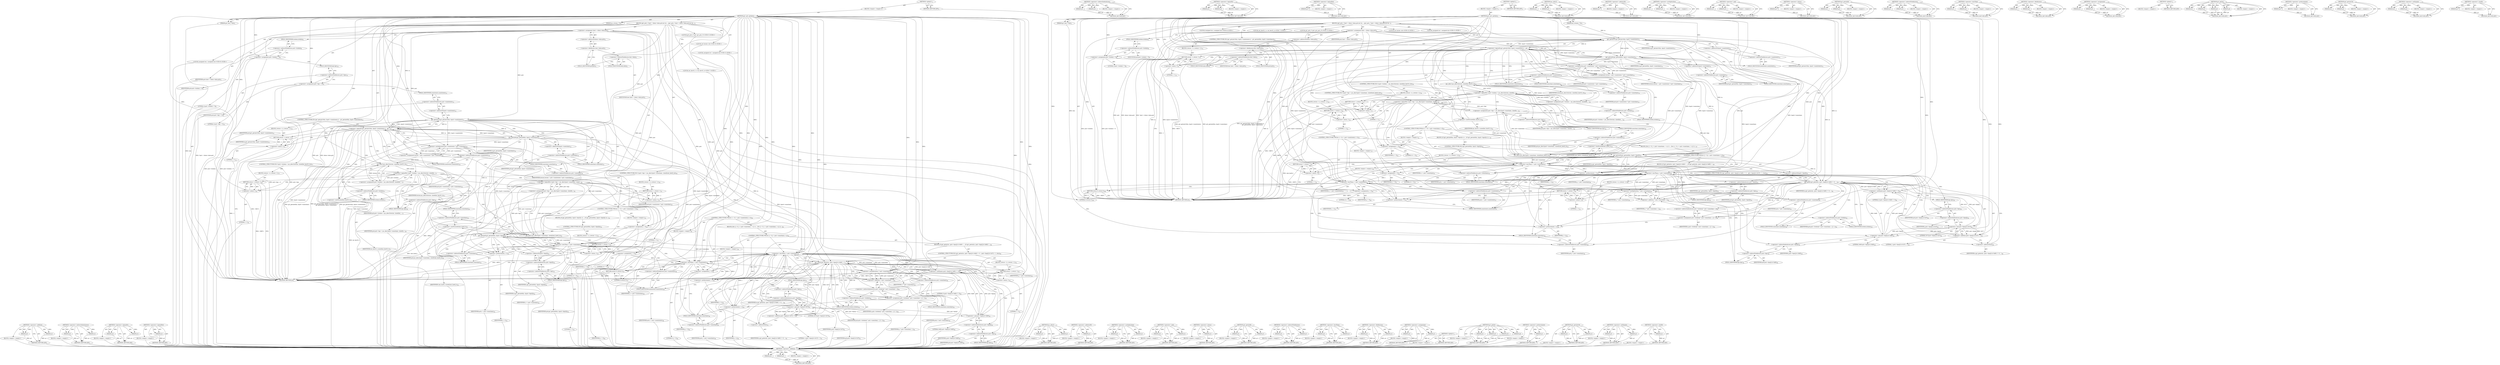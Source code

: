 digraph "&lt;operator&gt;.sizeOf" {
vulnerable_297 [label=<(METHOD,&lt;operator&gt;.addition)>];
vulnerable_298 [label=<(PARAM,p1)>];
vulnerable_299 [label=<(PARAM,p2)>];
vulnerable_300 [label=<(BLOCK,&lt;empty&gt;,&lt;empty&gt;)>];
vulnerable_301 [label=<(METHOD_RETURN,ANY)>];
vulnerable_275 [label=<(METHOD,&lt;operator&gt;.indirectIndexAccess)>];
vulnerable_276 [label=<(PARAM,p1)>];
vulnerable_277 [label=<(PARAM,p2)>];
vulnerable_278 [label=<(BLOCK,&lt;empty&gt;,&lt;empty&gt;)>];
vulnerable_279 [label=<(METHOD_RETURN,ANY)>];
vulnerable_229 [label=<(METHOD,&lt;operator&gt;.logicalOr)>];
vulnerable_230 [label=<(PARAM,p1)>];
vulnerable_231 [label=<(PARAM,p2)>];
vulnerable_232 [label=<(BLOCK,&lt;empty&gt;,&lt;empty&gt;)>];
vulnerable_233 [label=<(METHOD_RETURN,ANY)>];
vulnerable_253 [label=<(METHOD,&lt;operator&gt;.logicalNot)>];
vulnerable_254 [label=<(PARAM,p1)>];
vulnerable_255 [label=<(BLOCK,&lt;empty&gt;,&lt;empty&gt;)>];
vulnerable_256 [label=<(METHOD_RETURN,ANY)>];
vulnerable_6 [label=<(METHOD,&lt;global&gt;)<SUB>1</SUB>>];
vulnerable_7 [label=<(BLOCK,&lt;empty&gt;,&lt;empty&gt;)<SUB>1</SUB>>];
vulnerable_8 [label=<(METHOD,jp2_pclr_getdata)<SUB>1</SUB>>];
vulnerable_9 [label=<(PARAM,jp2_box_t *box)<SUB>1</SUB>>];
vulnerable_10 [label=<(PARAM,jas_stream_t *in)<SUB>1</SUB>>];
vulnerable_11 [label=<(BLOCK,{
	jp2_pclr_t *pclr = &amp;box-&gt;data.pclr;
	int lut...,{
	jp2_pclr_t *pclr = &amp;box-&gt;data.pclr;
	int lut...)<SUB>2</SUB>>];
vulnerable_12 [label="<(LOCAL,jp2_pclr_t* pclr: jp2_pclr_t*)<SUB>3</SUB>>"];
vulnerable_13 [label=<(&lt;operator&gt;.assignment,*pclr = &amp;box-&gt;data.pclr)<SUB>3</SUB>>];
vulnerable_14 [label=<(IDENTIFIER,pclr,*pclr = &amp;box-&gt;data.pclr)<SUB>3</SUB>>];
vulnerable_15 [label=<(&lt;operator&gt;.addressOf,&amp;box-&gt;data.pclr)<SUB>3</SUB>>];
vulnerable_16 [label=<(&lt;operator&gt;.fieldAccess,box-&gt;data.pclr)<SUB>3</SUB>>];
vulnerable_17 [label=<(&lt;operator&gt;.indirectFieldAccess,box-&gt;data)<SUB>3</SUB>>];
vulnerable_18 [label=<(IDENTIFIER,box,*pclr = &amp;box-&gt;data.pclr)<SUB>3</SUB>>];
vulnerable_19 [label=<(FIELD_IDENTIFIER,data,data)<SUB>3</SUB>>];
vulnerable_20 [label=<(FIELD_IDENTIFIER,pclr,pclr)<SUB>3</SUB>>];
vulnerable_21 [label="<(LOCAL,int lutsize: int)<SUB>4</SUB>>"];
vulnerable_22 [label="<(LOCAL,unsigned int i: unsigned int)<SUB>5</SUB>>"];
vulnerable_23 [label="<(LOCAL,unsigned int j: unsigned int)<SUB>6</SUB>>"];
vulnerable_24 [label="<(LOCAL,int_fast32_t x: int_fast32_t)<SUB>7</SUB>>"];
vulnerable_25 [label=<(&lt;operator&gt;.assignment,pclr-&gt;lutdata = 0)<SUB>9</SUB>>];
vulnerable_26 [label=<(&lt;operator&gt;.indirectFieldAccess,pclr-&gt;lutdata)<SUB>9</SUB>>];
vulnerable_27 [label=<(IDENTIFIER,pclr,pclr-&gt;lutdata = 0)<SUB>9</SUB>>];
vulnerable_28 [label=<(FIELD_IDENTIFIER,lutdata,lutdata)<SUB>9</SUB>>];
vulnerable_29 [label=<(LITERAL,0,pclr-&gt;lutdata = 0)<SUB>9</SUB>>];
vulnerable_30 [label=<(CONTROL_STRUCTURE,IF,if (jp2_getuint16(in, &amp;pclr-&gt;numlutents) ||
 	  jp2_getuint8(in, &amp;pclr-&gt;numchans)))<SUB>11</SUB>>];
vulnerable_31 [label=<(&lt;operator&gt;.logicalOr,jp2_getuint16(in, &amp;pclr-&gt;numlutents) ||
 	  jp2...)<SUB>11</SUB>>];
vulnerable_32 [label=<(jp2_getuint16,jp2_getuint16(in, &amp;pclr-&gt;numlutents))<SUB>11</SUB>>];
vulnerable_33 [label=<(IDENTIFIER,in,jp2_getuint16(in, &amp;pclr-&gt;numlutents))<SUB>11</SUB>>];
vulnerable_34 [label=<(&lt;operator&gt;.addressOf,&amp;pclr-&gt;numlutents)<SUB>11</SUB>>];
vulnerable_35 [label=<(&lt;operator&gt;.indirectFieldAccess,pclr-&gt;numlutents)<SUB>11</SUB>>];
vulnerable_36 [label=<(IDENTIFIER,pclr,jp2_getuint16(in, &amp;pclr-&gt;numlutents))<SUB>11</SUB>>];
vulnerable_37 [label=<(FIELD_IDENTIFIER,numlutents,numlutents)<SUB>11</SUB>>];
vulnerable_38 [label=<(jp2_getuint8,jp2_getuint8(in, &amp;pclr-&gt;numchans))<SUB>12</SUB>>];
vulnerable_39 [label=<(IDENTIFIER,in,jp2_getuint8(in, &amp;pclr-&gt;numchans))<SUB>12</SUB>>];
vulnerable_40 [label=<(&lt;operator&gt;.addressOf,&amp;pclr-&gt;numchans)<SUB>12</SUB>>];
vulnerable_41 [label=<(&lt;operator&gt;.indirectFieldAccess,pclr-&gt;numchans)<SUB>12</SUB>>];
vulnerable_42 [label=<(IDENTIFIER,pclr,jp2_getuint8(in, &amp;pclr-&gt;numchans))<SUB>12</SUB>>];
vulnerable_43 [label=<(FIELD_IDENTIFIER,numchans,numchans)<SUB>12</SUB>>];
vulnerable_44 [label=<(BLOCK,{
		return -1;
	},{
		return -1;
	})<SUB>12</SUB>>];
vulnerable_45 [label=<(RETURN,return -1;,return -1;)<SUB>13</SUB>>];
vulnerable_46 [label=<(&lt;operator&gt;.minus,-1)<SUB>13</SUB>>];
vulnerable_47 [label=<(LITERAL,1,-1)<SUB>13</SUB>>];
vulnerable_48 [label=<(&lt;operator&gt;.assignment,lutsize = pclr-&gt;numlutents * pclr-&gt;numchans)<SUB>15</SUB>>];
vulnerable_49 [label=<(IDENTIFIER,lutsize,lutsize = pclr-&gt;numlutents * pclr-&gt;numchans)<SUB>15</SUB>>];
vulnerable_50 [label=<(&lt;operator&gt;.multiplication,pclr-&gt;numlutents * pclr-&gt;numchans)<SUB>15</SUB>>];
vulnerable_51 [label=<(&lt;operator&gt;.indirectFieldAccess,pclr-&gt;numlutents)<SUB>15</SUB>>];
vulnerable_52 [label=<(IDENTIFIER,pclr,pclr-&gt;numlutents * pclr-&gt;numchans)<SUB>15</SUB>>];
vulnerable_53 [label=<(FIELD_IDENTIFIER,numlutents,numlutents)<SUB>15</SUB>>];
vulnerable_54 [label=<(&lt;operator&gt;.indirectFieldAccess,pclr-&gt;numchans)<SUB>15</SUB>>];
vulnerable_55 [label=<(IDENTIFIER,pclr,pclr-&gt;numlutents * pclr-&gt;numchans)<SUB>15</SUB>>];
vulnerable_56 [label=<(FIELD_IDENTIFIER,numchans,numchans)<SUB>15</SUB>>];
vulnerable_57 [label=<(CONTROL_STRUCTURE,IF,if (!(pclr-&gt;lutdata = jas_alloc2(lutsize, sizeof(int_fast32_t)))))<SUB>16</SUB>>];
vulnerable_58 [label=<(&lt;operator&gt;.logicalNot,!(pclr-&gt;lutdata = jas_alloc2(lutsize, sizeof(in...)<SUB>16</SUB>>];
vulnerable_59 [label=<(&lt;operator&gt;.assignment,pclr-&gt;lutdata = jas_alloc2(lutsize, sizeof(int_...)<SUB>16</SUB>>];
vulnerable_60 [label=<(&lt;operator&gt;.indirectFieldAccess,pclr-&gt;lutdata)<SUB>16</SUB>>];
vulnerable_61 [label=<(IDENTIFIER,pclr,pclr-&gt;lutdata = jas_alloc2(lutsize, sizeof(int_...)<SUB>16</SUB>>];
vulnerable_62 [label=<(FIELD_IDENTIFIER,lutdata,lutdata)<SUB>16</SUB>>];
vulnerable_63 [label=<(jas_alloc2,jas_alloc2(lutsize, sizeof(int_fast32_t)))<SUB>16</SUB>>];
vulnerable_64 [label=<(IDENTIFIER,lutsize,jas_alloc2(lutsize, sizeof(int_fast32_t)))<SUB>16</SUB>>];
vulnerable_65 [label=<(&lt;operator&gt;.sizeOf,sizeof(int_fast32_t))<SUB>16</SUB>>];
vulnerable_66 [label=<(IDENTIFIER,int_fast32_t,sizeof(int_fast32_t))<SUB>16</SUB>>];
vulnerable_67 [label=<(BLOCK,{
		return -1;
	},{
		return -1;
	})<SUB>16</SUB>>];
vulnerable_68 [label=<(RETURN,return -1;,return -1;)<SUB>17</SUB>>];
vulnerable_69 [label=<(&lt;operator&gt;.minus,-1)<SUB>17</SUB>>];
vulnerable_70 [label=<(LITERAL,1,-1)<SUB>17</SUB>>];
vulnerable_71 [label=<(CONTROL_STRUCTURE,IF,if (!(pclr-&gt;bpc = jas_alloc2(pclr-&gt;numchans, sizeof(uint_fast8_t)))))<SUB>19</SUB>>];
vulnerable_72 [label=<(&lt;operator&gt;.logicalNot,!(pclr-&gt;bpc = jas_alloc2(pclr-&gt;numchans, sizeof...)<SUB>19</SUB>>];
vulnerable_73 [label=<(&lt;operator&gt;.assignment,pclr-&gt;bpc = jas_alloc2(pclr-&gt;numchans, sizeof(u...)<SUB>19</SUB>>];
vulnerable_74 [label=<(&lt;operator&gt;.indirectFieldAccess,pclr-&gt;bpc)<SUB>19</SUB>>];
vulnerable_75 [label=<(IDENTIFIER,pclr,pclr-&gt;bpc = jas_alloc2(pclr-&gt;numchans, sizeof(u...)<SUB>19</SUB>>];
vulnerable_76 [label=<(FIELD_IDENTIFIER,bpc,bpc)<SUB>19</SUB>>];
vulnerable_77 [label=<(jas_alloc2,jas_alloc2(pclr-&gt;numchans, sizeof(uint_fast8_t)))<SUB>19</SUB>>];
vulnerable_78 [label=<(&lt;operator&gt;.indirectFieldAccess,pclr-&gt;numchans)<SUB>19</SUB>>];
vulnerable_79 [label=<(IDENTIFIER,pclr,jas_alloc2(pclr-&gt;numchans, sizeof(uint_fast8_t)))<SUB>19</SUB>>];
vulnerable_80 [label=<(FIELD_IDENTIFIER,numchans,numchans)<SUB>19</SUB>>];
vulnerable_81 [label=<(&lt;operator&gt;.sizeOf,sizeof(uint_fast8_t))<SUB>19</SUB>>];
vulnerable_82 [label=<(IDENTIFIER,uint_fast8_t,sizeof(uint_fast8_t))<SUB>19</SUB>>];
vulnerable_83 [label=<(BLOCK,{
		return -1;
	},{
		return -1;
	})<SUB>19</SUB>>];
vulnerable_84 [label=<(RETURN,return -1;,return -1;)<SUB>20</SUB>>];
vulnerable_85 [label=<(&lt;operator&gt;.minus,-1)<SUB>20</SUB>>];
vulnerable_86 [label=<(LITERAL,1,-1)<SUB>20</SUB>>];
vulnerable_87 [label=<(CONTROL_STRUCTURE,FOR,for (i = 0;i &lt; pclr-&gt;numchans;++i))<SUB>22</SUB>>];
vulnerable_88 [label=<(BLOCK,&lt;empty&gt;,&lt;empty&gt;)<SUB>22</SUB>>];
vulnerable_89 [label=<(&lt;operator&gt;.assignment,i = 0)<SUB>22</SUB>>];
vulnerable_90 [label=<(IDENTIFIER,i,i = 0)<SUB>22</SUB>>];
vulnerable_91 [label=<(LITERAL,0,i = 0)<SUB>22</SUB>>];
vulnerable_92 [label=<(&lt;operator&gt;.lessThan,i &lt; pclr-&gt;numchans)<SUB>22</SUB>>];
vulnerable_93 [label=<(IDENTIFIER,i,i &lt; pclr-&gt;numchans)<SUB>22</SUB>>];
vulnerable_94 [label=<(&lt;operator&gt;.indirectFieldAccess,pclr-&gt;numchans)<SUB>22</SUB>>];
vulnerable_95 [label=<(IDENTIFIER,pclr,i &lt; pclr-&gt;numchans)<SUB>22</SUB>>];
vulnerable_96 [label=<(FIELD_IDENTIFIER,numchans,numchans)<SUB>22</SUB>>];
vulnerable_97 [label=<(&lt;operator&gt;.preIncrement,++i)<SUB>22</SUB>>];
vulnerable_98 [label=<(IDENTIFIER,i,++i)<SUB>22</SUB>>];
vulnerable_99 [label=<(BLOCK,{
		if (jp2_getuint8(in, &amp;pclr-&gt;bpc[i])) {
			r...,{
		if (jp2_getuint8(in, &amp;pclr-&gt;bpc[i])) {
			r...)<SUB>22</SUB>>];
vulnerable_100 [label=<(CONTROL_STRUCTURE,IF,if (jp2_getuint8(in, &amp;pclr-&gt;bpc[i])))<SUB>23</SUB>>];
vulnerable_101 [label=<(jp2_getuint8,jp2_getuint8(in, &amp;pclr-&gt;bpc[i]))<SUB>23</SUB>>];
vulnerable_102 [label=<(IDENTIFIER,in,jp2_getuint8(in, &amp;pclr-&gt;bpc[i]))<SUB>23</SUB>>];
vulnerable_103 [label=<(&lt;operator&gt;.addressOf,&amp;pclr-&gt;bpc[i])<SUB>23</SUB>>];
vulnerable_104 [label=<(&lt;operator&gt;.indirectIndexAccess,pclr-&gt;bpc[i])<SUB>23</SUB>>];
vulnerable_105 [label=<(&lt;operator&gt;.indirectFieldAccess,pclr-&gt;bpc)<SUB>23</SUB>>];
vulnerable_106 [label=<(IDENTIFIER,pclr,jp2_getuint8(in, &amp;pclr-&gt;bpc[i]))<SUB>23</SUB>>];
vulnerable_107 [label=<(FIELD_IDENTIFIER,bpc,bpc)<SUB>23</SUB>>];
vulnerable_108 [label=<(IDENTIFIER,i,jp2_getuint8(in, &amp;pclr-&gt;bpc[i]))<SUB>23</SUB>>];
vulnerable_109 [label=<(BLOCK,{
			return -1;
		},{
			return -1;
		})<SUB>23</SUB>>];
vulnerable_110 [label=<(RETURN,return -1;,return -1;)<SUB>24</SUB>>];
vulnerable_111 [label=<(&lt;operator&gt;.minus,-1)<SUB>24</SUB>>];
vulnerable_112 [label=<(LITERAL,1,-1)<SUB>24</SUB>>];
vulnerable_113 [label=<(CONTROL_STRUCTURE,FOR,for (i = 0;i &lt; pclr-&gt;numlutents;++i))<SUB>27</SUB>>];
vulnerable_114 [label=<(BLOCK,&lt;empty&gt;,&lt;empty&gt;)<SUB>27</SUB>>];
vulnerable_115 [label=<(&lt;operator&gt;.assignment,i = 0)<SUB>27</SUB>>];
vulnerable_116 [label=<(IDENTIFIER,i,i = 0)<SUB>27</SUB>>];
vulnerable_117 [label=<(LITERAL,0,i = 0)<SUB>27</SUB>>];
vulnerable_118 [label=<(&lt;operator&gt;.lessThan,i &lt; pclr-&gt;numlutents)<SUB>27</SUB>>];
vulnerable_119 [label=<(IDENTIFIER,i,i &lt; pclr-&gt;numlutents)<SUB>27</SUB>>];
vulnerable_120 [label=<(&lt;operator&gt;.indirectFieldAccess,pclr-&gt;numlutents)<SUB>27</SUB>>];
vulnerable_121 [label=<(IDENTIFIER,pclr,i &lt; pclr-&gt;numlutents)<SUB>27</SUB>>];
vulnerable_122 [label=<(FIELD_IDENTIFIER,numlutents,numlutents)<SUB>27</SUB>>];
vulnerable_123 [label=<(&lt;operator&gt;.preIncrement,++i)<SUB>27</SUB>>];
vulnerable_124 [label=<(IDENTIFIER,i,++i)<SUB>27</SUB>>];
vulnerable_125 [label=<(BLOCK,{
		for (j = 0; j &lt; pclr-&gt;numchans; ++j) {
			i...,{
		for (j = 0; j &lt; pclr-&gt;numchans; ++j) {
			i...)<SUB>27</SUB>>];
vulnerable_126 [label=<(CONTROL_STRUCTURE,FOR,for (j = 0;j &lt; pclr-&gt;numchans;++j))<SUB>28</SUB>>];
vulnerable_127 [label=<(BLOCK,&lt;empty&gt;,&lt;empty&gt;)<SUB>28</SUB>>];
vulnerable_128 [label=<(&lt;operator&gt;.assignment,j = 0)<SUB>28</SUB>>];
vulnerable_129 [label=<(IDENTIFIER,j,j = 0)<SUB>28</SUB>>];
vulnerable_130 [label=<(LITERAL,0,j = 0)<SUB>28</SUB>>];
vulnerable_131 [label=<(&lt;operator&gt;.lessThan,j &lt; pclr-&gt;numchans)<SUB>28</SUB>>];
vulnerable_132 [label=<(IDENTIFIER,j,j &lt; pclr-&gt;numchans)<SUB>28</SUB>>];
vulnerable_133 [label=<(&lt;operator&gt;.indirectFieldAccess,pclr-&gt;numchans)<SUB>28</SUB>>];
vulnerable_134 [label=<(IDENTIFIER,pclr,j &lt; pclr-&gt;numchans)<SUB>28</SUB>>];
vulnerable_135 [label=<(FIELD_IDENTIFIER,numchans,numchans)<SUB>28</SUB>>];
vulnerable_136 [label=<(&lt;operator&gt;.preIncrement,++j)<SUB>28</SUB>>];
vulnerable_137 [label=<(IDENTIFIER,j,++j)<SUB>28</SUB>>];
vulnerable_138 [label=<(BLOCK,{
			if (jp2_getint(in, (pclr-&gt;bpc[j] &amp; 0x80) !...,{
			if (jp2_getint(in, (pclr-&gt;bpc[j] &amp; 0x80) !...)<SUB>28</SUB>>];
vulnerable_139 [label=<(CONTROL_STRUCTURE,IF,if (jp2_getint(in, (pclr-&gt;bpc[j] &amp; 0x80) != 0,
			  (pclr-&gt;bpc[j] &amp; 0x7f) + 1, &amp;x)))<SUB>29</SUB>>];
vulnerable_140 [label=<(jp2_getint,jp2_getint(in, (pclr-&gt;bpc[j] &amp; 0x80) != 0,
			 ...)<SUB>29</SUB>>];
vulnerable_141 [label=<(IDENTIFIER,in,jp2_getint(in, (pclr-&gt;bpc[j] &amp; 0x80) != 0,
			 ...)<SUB>29</SUB>>];
vulnerable_142 [label=<(&lt;operator&gt;.notEquals,(pclr-&gt;bpc[j] &amp; 0x80) != 0)<SUB>29</SUB>>];
vulnerable_143 [label=<(&lt;operator&gt;.and,pclr-&gt;bpc[j] &amp; 0x80)<SUB>29</SUB>>];
vulnerable_144 [label=<(&lt;operator&gt;.indirectIndexAccess,pclr-&gt;bpc[j])<SUB>29</SUB>>];
vulnerable_145 [label=<(&lt;operator&gt;.indirectFieldAccess,pclr-&gt;bpc)<SUB>29</SUB>>];
vulnerable_146 [label=<(IDENTIFIER,pclr,pclr-&gt;bpc[j] &amp; 0x80)<SUB>29</SUB>>];
vulnerable_147 [label=<(FIELD_IDENTIFIER,bpc,bpc)<SUB>29</SUB>>];
vulnerable_148 [label=<(IDENTIFIER,j,pclr-&gt;bpc[j] &amp; 0x80)<SUB>29</SUB>>];
vulnerable_149 [label=<(LITERAL,0x80,pclr-&gt;bpc[j] &amp; 0x80)<SUB>29</SUB>>];
vulnerable_150 [label=<(LITERAL,0,(pclr-&gt;bpc[j] &amp; 0x80) != 0)<SUB>29</SUB>>];
vulnerable_151 [label=<(&lt;operator&gt;.addition,(pclr-&gt;bpc[j] &amp; 0x7f) + 1)<SUB>30</SUB>>];
vulnerable_152 [label=<(&lt;operator&gt;.and,pclr-&gt;bpc[j] &amp; 0x7f)<SUB>30</SUB>>];
vulnerable_153 [label=<(&lt;operator&gt;.indirectIndexAccess,pclr-&gt;bpc[j])<SUB>30</SUB>>];
vulnerable_154 [label=<(&lt;operator&gt;.indirectFieldAccess,pclr-&gt;bpc)<SUB>30</SUB>>];
vulnerable_155 [label=<(IDENTIFIER,pclr,pclr-&gt;bpc[j] &amp; 0x7f)<SUB>30</SUB>>];
vulnerable_156 [label=<(FIELD_IDENTIFIER,bpc,bpc)<SUB>30</SUB>>];
vulnerable_157 [label=<(IDENTIFIER,j,pclr-&gt;bpc[j] &amp; 0x7f)<SUB>30</SUB>>];
vulnerable_158 [label=<(LITERAL,0x7f,pclr-&gt;bpc[j] &amp; 0x7f)<SUB>30</SUB>>];
vulnerable_159 [label=<(LITERAL,1,(pclr-&gt;bpc[j] &amp; 0x7f) + 1)<SUB>30</SUB>>];
vulnerable_160 [label=<(&lt;operator&gt;.addressOf,&amp;x)<SUB>30</SUB>>];
vulnerable_161 [label=<(IDENTIFIER,x,jp2_getint(in, (pclr-&gt;bpc[j] &amp; 0x80) != 0,
			 ...)<SUB>30</SUB>>];
vulnerable_162 [label=<(BLOCK,{
				return -1;
			},{
				return -1;
			})<SUB>30</SUB>>];
vulnerable_163 [label=<(RETURN,return -1;,return -1;)<SUB>31</SUB>>];
vulnerable_164 [label=<(&lt;operator&gt;.minus,-1)<SUB>31</SUB>>];
vulnerable_165 [label=<(LITERAL,1,-1)<SUB>31</SUB>>];
vulnerable_166 [label=<(&lt;operator&gt;.assignment,pclr-&gt;lutdata[i * pclr-&gt;numchans + j] = x)<SUB>33</SUB>>];
vulnerable_167 [label=<(&lt;operator&gt;.indirectIndexAccess,pclr-&gt;lutdata[i * pclr-&gt;numchans + j])<SUB>33</SUB>>];
vulnerable_168 [label=<(&lt;operator&gt;.indirectFieldAccess,pclr-&gt;lutdata)<SUB>33</SUB>>];
vulnerable_169 [label=<(IDENTIFIER,pclr,pclr-&gt;lutdata[i * pclr-&gt;numchans + j] = x)<SUB>33</SUB>>];
vulnerable_170 [label=<(FIELD_IDENTIFIER,lutdata,lutdata)<SUB>33</SUB>>];
vulnerable_171 [label=<(&lt;operator&gt;.addition,i * pclr-&gt;numchans + j)<SUB>33</SUB>>];
vulnerable_172 [label=<(&lt;operator&gt;.multiplication,i * pclr-&gt;numchans)<SUB>33</SUB>>];
vulnerable_173 [label=<(IDENTIFIER,i,i * pclr-&gt;numchans)<SUB>33</SUB>>];
vulnerable_174 [label=<(&lt;operator&gt;.indirectFieldAccess,pclr-&gt;numchans)<SUB>33</SUB>>];
vulnerable_175 [label=<(IDENTIFIER,pclr,i * pclr-&gt;numchans)<SUB>33</SUB>>];
vulnerable_176 [label=<(FIELD_IDENTIFIER,numchans,numchans)<SUB>33</SUB>>];
vulnerable_177 [label=<(IDENTIFIER,j,i * pclr-&gt;numchans + j)<SUB>33</SUB>>];
vulnerable_178 [label=<(IDENTIFIER,x,pclr-&gt;lutdata[i * pclr-&gt;numchans + j] = x)<SUB>33</SUB>>];
vulnerable_179 [label=<(RETURN,return 0;,return 0;)<SUB>36</SUB>>];
vulnerable_180 [label=<(LITERAL,0,return 0;)<SUB>36</SUB>>];
vulnerable_181 [label=<(METHOD_RETURN,int)<SUB>1</SUB>>];
vulnerable_183 [label=<(METHOD_RETURN,ANY)<SUB>1</SUB>>];
vulnerable_257 [label=<(METHOD,jas_alloc2)>];
vulnerable_258 [label=<(PARAM,p1)>];
vulnerable_259 [label=<(PARAM,p2)>];
vulnerable_260 [label=<(BLOCK,&lt;empty&gt;,&lt;empty&gt;)>];
vulnerable_261 [label=<(METHOD_RETURN,ANY)>];
vulnerable_215 [label=<(METHOD,&lt;operator&gt;.addressOf)>];
vulnerable_216 [label=<(PARAM,p1)>];
vulnerable_217 [label=<(BLOCK,&lt;empty&gt;,&lt;empty&gt;)>];
vulnerable_218 [label=<(METHOD_RETURN,ANY)>];
vulnerable_248 [label=<(METHOD,&lt;operator&gt;.multiplication)>];
vulnerable_249 [label=<(PARAM,p1)>];
vulnerable_250 [label=<(PARAM,p2)>];
vulnerable_251 [label=<(BLOCK,&lt;empty&gt;,&lt;empty&gt;)>];
vulnerable_252 [label=<(METHOD_RETURN,ANY)>];
vulnerable_292 [label=<(METHOD,&lt;operator&gt;.and)>];
vulnerable_293 [label=<(PARAM,p1)>];
vulnerable_294 [label=<(PARAM,p2)>];
vulnerable_295 [label=<(BLOCK,&lt;empty&gt;,&lt;empty&gt;)>];
vulnerable_296 [label=<(METHOD_RETURN,ANY)>];
vulnerable_244 [label=<(METHOD,&lt;operator&gt;.minus)>];
vulnerable_245 [label=<(PARAM,p1)>];
vulnerable_246 [label=<(BLOCK,&lt;empty&gt;,&lt;empty&gt;)>];
vulnerable_247 [label=<(METHOD_RETURN,ANY)>];
vulnerable_239 [label=<(METHOD,jp2_getuint8)>];
vulnerable_240 [label=<(PARAM,p1)>];
vulnerable_241 [label=<(PARAM,p2)>];
vulnerable_242 [label=<(BLOCK,&lt;empty&gt;,&lt;empty&gt;)>];
vulnerable_243 [label=<(METHOD_RETURN,ANY)>];
vulnerable_224 [label=<(METHOD,&lt;operator&gt;.indirectFieldAccess)>];
vulnerable_225 [label=<(PARAM,p1)>];
vulnerable_226 [label=<(PARAM,p2)>];
vulnerable_227 [label=<(BLOCK,&lt;empty&gt;,&lt;empty&gt;)>];
vulnerable_228 [label=<(METHOD_RETURN,ANY)>];
vulnerable_266 [label=<(METHOD,&lt;operator&gt;.lessThan)>];
vulnerable_267 [label=<(PARAM,p1)>];
vulnerable_268 [label=<(PARAM,p2)>];
vulnerable_269 [label=<(BLOCK,&lt;empty&gt;,&lt;empty&gt;)>];
vulnerable_270 [label=<(METHOD_RETURN,ANY)>];
vulnerable_219 [label=<(METHOD,&lt;operator&gt;.fieldAccess)>];
vulnerable_220 [label=<(PARAM,p1)>];
vulnerable_221 [label=<(PARAM,p2)>];
vulnerable_222 [label=<(BLOCK,&lt;empty&gt;,&lt;empty&gt;)>];
vulnerable_223 [label=<(METHOD_RETURN,ANY)>];
vulnerable_210 [label=<(METHOD,&lt;operator&gt;.assignment)>];
vulnerable_211 [label=<(PARAM,p1)>];
vulnerable_212 [label=<(PARAM,p2)>];
vulnerable_213 [label=<(BLOCK,&lt;empty&gt;,&lt;empty&gt;)>];
vulnerable_214 [label=<(METHOD_RETURN,ANY)>];
vulnerable_204 [label=<(METHOD,&lt;global&gt;)<SUB>1</SUB>>];
vulnerable_205 [label=<(BLOCK,&lt;empty&gt;,&lt;empty&gt;)>];
vulnerable_206 [label=<(METHOD_RETURN,ANY)>];
vulnerable_280 [label=<(METHOD,jp2_getint)>];
vulnerable_281 [label=<(PARAM,p1)>];
vulnerable_282 [label=<(PARAM,p2)>];
vulnerable_283 [label=<(PARAM,p3)>];
vulnerable_284 [label=<(PARAM,p4)>];
vulnerable_285 [label=<(BLOCK,&lt;empty&gt;,&lt;empty&gt;)>];
vulnerable_286 [label=<(METHOD_RETURN,ANY)>];
vulnerable_271 [label=<(METHOD,&lt;operator&gt;.preIncrement)>];
vulnerable_272 [label=<(PARAM,p1)>];
vulnerable_273 [label=<(BLOCK,&lt;empty&gt;,&lt;empty&gt;)>];
vulnerable_274 [label=<(METHOD_RETURN,ANY)>];
vulnerable_234 [label=<(METHOD,jp2_getuint16)>];
vulnerable_235 [label=<(PARAM,p1)>];
vulnerable_236 [label=<(PARAM,p2)>];
vulnerable_237 [label=<(BLOCK,&lt;empty&gt;,&lt;empty&gt;)>];
vulnerable_238 [label=<(METHOD_RETURN,ANY)>];
vulnerable_287 [label=<(METHOD,&lt;operator&gt;.notEquals)>];
vulnerable_288 [label=<(PARAM,p1)>];
vulnerable_289 [label=<(PARAM,p2)>];
vulnerable_290 [label=<(BLOCK,&lt;empty&gt;,&lt;empty&gt;)>];
vulnerable_291 [label=<(METHOD_RETURN,ANY)>];
vulnerable_262 [label=<(METHOD,&lt;operator&gt;.sizeOf)>];
vulnerable_263 [label=<(PARAM,p1)>];
vulnerable_264 [label=<(BLOCK,&lt;empty&gt;,&lt;empty&gt;)>];
vulnerable_265 [label=<(METHOD_RETURN,ANY)>];
fixed_302 [label=<(METHOD,&lt;operator&gt;.addition)>];
fixed_303 [label=<(PARAM,p1)>];
fixed_304 [label=<(PARAM,p2)>];
fixed_305 [label=<(BLOCK,&lt;empty&gt;,&lt;empty&gt;)>];
fixed_306 [label=<(METHOD_RETURN,ANY)>];
fixed_280 [label=<(METHOD,&lt;operator&gt;.indirectIndexAccess)>];
fixed_281 [label=<(PARAM,p1)>];
fixed_282 [label=<(PARAM,p2)>];
fixed_283 [label=<(BLOCK,&lt;empty&gt;,&lt;empty&gt;)>];
fixed_284 [label=<(METHOD_RETURN,ANY)>];
fixed_234 [label=<(METHOD,&lt;operator&gt;.logicalOr)>];
fixed_235 [label=<(PARAM,p1)>];
fixed_236 [label=<(PARAM,p2)>];
fixed_237 [label=<(BLOCK,&lt;empty&gt;,&lt;empty&gt;)>];
fixed_238 [label=<(METHOD_RETURN,ANY)>];
fixed_258 [label=<(METHOD,&lt;operator&gt;.logicalNot)>];
fixed_259 [label=<(PARAM,p1)>];
fixed_260 [label=<(BLOCK,&lt;empty&gt;,&lt;empty&gt;)>];
fixed_261 [label=<(METHOD_RETURN,ANY)>];
fixed_6 [label=<(METHOD,&lt;global&gt;)<SUB>1</SUB>>];
fixed_7 [label=<(BLOCK,&lt;empty&gt;,&lt;empty&gt;)<SUB>1</SUB>>];
fixed_8 [label=<(METHOD,jp2_pclr_getdata)<SUB>1</SUB>>];
fixed_9 [label=<(PARAM,jp2_box_t *box)<SUB>1</SUB>>];
fixed_10 [label=<(PARAM,jas_stream_t *in)<SUB>1</SUB>>];
fixed_11 [label=<(BLOCK,{
	jp2_pclr_t *pclr = &amp;box-&gt;data.pclr;
	int lut...,{
	jp2_pclr_t *pclr = &amp;box-&gt;data.pclr;
	int lut...)<SUB>2</SUB>>];
fixed_12 [label="<(LOCAL,jp2_pclr_t* pclr: jp2_pclr_t*)<SUB>3</SUB>>"];
fixed_13 [label=<(&lt;operator&gt;.assignment,*pclr = &amp;box-&gt;data.pclr)<SUB>3</SUB>>];
fixed_14 [label=<(IDENTIFIER,pclr,*pclr = &amp;box-&gt;data.pclr)<SUB>3</SUB>>];
fixed_15 [label=<(&lt;operator&gt;.addressOf,&amp;box-&gt;data.pclr)<SUB>3</SUB>>];
fixed_16 [label=<(&lt;operator&gt;.fieldAccess,box-&gt;data.pclr)<SUB>3</SUB>>];
fixed_17 [label=<(&lt;operator&gt;.indirectFieldAccess,box-&gt;data)<SUB>3</SUB>>];
fixed_18 [label=<(IDENTIFIER,box,*pclr = &amp;box-&gt;data.pclr)<SUB>3</SUB>>];
fixed_19 [label=<(FIELD_IDENTIFIER,data,data)<SUB>3</SUB>>];
fixed_20 [label=<(FIELD_IDENTIFIER,pclr,pclr)<SUB>3</SUB>>];
fixed_21 [label="<(LOCAL,int lutsize: int)<SUB>4</SUB>>"];
fixed_22 [label="<(LOCAL,unsigned int i: unsigned int)<SUB>5</SUB>>"];
fixed_23 [label="<(LOCAL,unsigned int j: unsigned int)<SUB>6</SUB>>"];
fixed_24 [label="<(LOCAL,int_fast32_t x: int_fast32_t)<SUB>7</SUB>>"];
fixed_25 [label=<(&lt;operator&gt;.assignment,pclr-&gt;lutdata = 0)<SUB>9</SUB>>];
fixed_26 [label=<(&lt;operator&gt;.indirectFieldAccess,pclr-&gt;lutdata)<SUB>9</SUB>>];
fixed_27 [label=<(IDENTIFIER,pclr,pclr-&gt;lutdata = 0)<SUB>9</SUB>>];
fixed_28 [label=<(FIELD_IDENTIFIER,lutdata,lutdata)<SUB>9</SUB>>];
fixed_29 [label=<(LITERAL,0,pclr-&gt;lutdata = 0)<SUB>9</SUB>>];
fixed_30 [label=<(&lt;operator&gt;.assignment,pclr-&gt;bpc = 0)<SUB>10</SUB>>];
fixed_31 [label=<(&lt;operator&gt;.indirectFieldAccess,pclr-&gt;bpc)<SUB>10</SUB>>];
fixed_32 [label=<(IDENTIFIER,pclr,pclr-&gt;bpc = 0)<SUB>10</SUB>>];
fixed_33 [label=<(FIELD_IDENTIFIER,bpc,bpc)<SUB>10</SUB>>];
fixed_34 [label=<(LITERAL,0,pclr-&gt;bpc = 0)<SUB>10</SUB>>];
fixed_35 [label=<(CONTROL_STRUCTURE,IF,if (jp2_getuint16(in, &amp;pclr-&gt;numlutents) ||
 	  jp2_getuint8(in, &amp;pclr-&gt;numchans)))<SUB>12</SUB>>];
fixed_36 [label=<(&lt;operator&gt;.logicalOr,jp2_getuint16(in, &amp;pclr-&gt;numlutents) ||
 	  jp2...)<SUB>12</SUB>>];
fixed_37 [label=<(jp2_getuint16,jp2_getuint16(in, &amp;pclr-&gt;numlutents))<SUB>12</SUB>>];
fixed_38 [label=<(IDENTIFIER,in,jp2_getuint16(in, &amp;pclr-&gt;numlutents))<SUB>12</SUB>>];
fixed_39 [label=<(&lt;operator&gt;.addressOf,&amp;pclr-&gt;numlutents)<SUB>12</SUB>>];
fixed_40 [label=<(&lt;operator&gt;.indirectFieldAccess,pclr-&gt;numlutents)<SUB>12</SUB>>];
fixed_41 [label=<(IDENTIFIER,pclr,jp2_getuint16(in, &amp;pclr-&gt;numlutents))<SUB>12</SUB>>];
fixed_42 [label=<(FIELD_IDENTIFIER,numlutents,numlutents)<SUB>12</SUB>>];
fixed_43 [label=<(jp2_getuint8,jp2_getuint8(in, &amp;pclr-&gt;numchans))<SUB>13</SUB>>];
fixed_44 [label=<(IDENTIFIER,in,jp2_getuint8(in, &amp;pclr-&gt;numchans))<SUB>13</SUB>>];
fixed_45 [label=<(&lt;operator&gt;.addressOf,&amp;pclr-&gt;numchans)<SUB>13</SUB>>];
fixed_46 [label=<(&lt;operator&gt;.indirectFieldAccess,pclr-&gt;numchans)<SUB>13</SUB>>];
fixed_47 [label=<(IDENTIFIER,pclr,jp2_getuint8(in, &amp;pclr-&gt;numchans))<SUB>13</SUB>>];
fixed_48 [label=<(FIELD_IDENTIFIER,numchans,numchans)<SUB>13</SUB>>];
fixed_49 [label=<(BLOCK,{
		return -1;
	},{
		return -1;
	})<SUB>13</SUB>>];
fixed_50 [label=<(RETURN,return -1;,return -1;)<SUB>14</SUB>>];
fixed_51 [label=<(&lt;operator&gt;.minus,-1)<SUB>14</SUB>>];
fixed_52 [label=<(LITERAL,1,-1)<SUB>14</SUB>>];
fixed_53 [label=<(&lt;operator&gt;.assignment,lutsize = pclr-&gt;numlutents * pclr-&gt;numchans)<SUB>16</SUB>>];
fixed_54 [label=<(IDENTIFIER,lutsize,lutsize = pclr-&gt;numlutents * pclr-&gt;numchans)<SUB>16</SUB>>];
fixed_55 [label=<(&lt;operator&gt;.multiplication,pclr-&gt;numlutents * pclr-&gt;numchans)<SUB>16</SUB>>];
fixed_56 [label=<(&lt;operator&gt;.indirectFieldAccess,pclr-&gt;numlutents)<SUB>16</SUB>>];
fixed_57 [label=<(IDENTIFIER,pclr,pclr-&gt;numlutents * pclr-&gt;numchans)<SUB>16</SUB>>];
fixed_58 [label=<(FIELD_IDENTIFIER,numlutents,numlutents)<SUB>16</SUB>>];
fixed_59 [label=<(&lt;operator&gt;.indirectFieldAccess,pclr-&gt;numchans)<SUB>16</SUB>>];
fixed_60 [label=<(IDENTIFIER,pclr,pclr-&gt;numlutents * pclr-&gt;numchans)<SUB>16</SUB>>];
fixed_61 [label=<(FIELD_IDENTIFIER,numchans,numchans)<SUB>16</SUB>>];
fixed_62 [label=<(CONTROL_STRUCTURE,IF,if (!(pclr-&gt;lutdata = jas_alloc2(lutsize, sizeof(int_fast32_t)))))<SUB>17</SUB>>];
fixed_63 [label=<(&lt;operator&gt;.logicalNot,!(pclr-&gt;lutdata = jas_alloc2(lutsize, sizeof(in...)<SUB>17</SUB>>];
fixed_64 [label=<(&lt;operator&gt;.assignment,pclr-&gt;lutdata = jas_alloc2(lutsize, sizeof(int_...)<SUB>17</SUB>>];
fixed_65 [label=<(&lt;operator&gt;.indirectFieldAccess,pclr-&gt;lutdata)<SUB>17</SUB>>];
fixed_66 [label=<(IDENTIFIER,pclr,pclr-&gt;lutdata = jas_alloc2(lutsize, sizeof(int_...)<SUB>17</SUB>>];
fixed_67 [label=<(FIELD_IDENTIFIER,lutdata,lutdata)<SUB>17</SUB>>];
fixed_68 [label=<(jas_alloc2,jas_alloc2(lutsize, sizeof(int_fast32_t)))<SUB>17</SUB>>];
fixed_69 [label=<(IDENTIFIER,lutsize,jas_alloc2(lutsize, sizeof(int_fast32_t)))<SUB>17</SUB>>];
fixed_70 [label=<(&lt;operator&gt;.sizeOf,sizeof(int_fast32_t))<SUB>17</SUB>>];
fixed_71 [label=<(IDENTIFIER,int_fast32_t,sizeof(int_fast32_t))<SUB>17</SUB>>];
fixed_72 [label=<(BLOCK,{
		return -1;
	},{
		return -1;
	})<SUB>17</SUB>>];
fixed_73 [label=<(RETURN,return -1;,return -1;)<SUB>18</SUB>>];
fixed_74 [label=<(&lt;operator&gt;.minus,-1)<SUB>18</SUB>>];
fixed_75 [label=<(LITERAL,1,-1)<SUB>18</SUB>>];
fixed_76 [label=<(CONTROL_STRUCTURE,IF,if (!(pclr-&gt;bpc = jas_alloc2(pclr-&gt;numchans, sizeof(uint_fast8_t)))))<SUB>20</SUB>>];
fixed_77 [label=<(&lt;operator&gt;.logicalNot,!(pclr-&gt;bpc = jas_alloc2(pclr-&gt;numchans, sizeof...)<SUB>20</SUB>>];
fixed_78 [label=<(&lt;operator&gt;.assignment,pclr-&gt;bpc = jas_alloc2(pclr-&gt;numchans, sizeof(u...)<SUB>20</SUB>>];
fixed_79 [label=<(&lt;operator&gt;.indirectFieldAccess,pclr-&gt;bpc)<SUB>20</SUB>>];
fixed_80 [label=<(IDENTIFIER,pclr,pclr-&gt;bpc = jas_alloc2(pclr-&gt;numchans, sizeof(u...)<SUB>20</SUB>>];
fixed_81 [label=<(FIELD_IDENTIFIER,bpc,bpc)<SUB>20</SUB>>];
fixed_82 [label=<(jas_alloc2,jas_alloc2(pclr-&gt;numchans, sizeof(uint_fast8_t)))<SUB>20</SUB>>];
fixed_83 [label=<(&lt;operator&gt;.indirectFieldAccess,pclr-&gt;numchans)<SUB>20</SUB>>];
fixed_84 [label=<(IDENTIFIER,pclr,jas_alloc2(pclr-&gt;numchans, sizeof(uint_fast8_t)))<SUB>20</SUB>>];
fixed_85 [label=<(FIELD_IDENTIFIER,numchans,numchans)<SUB>20</SUB>>];
fixed_86 [label=<(&lt;operator&gt;.sizeOf,sizeof(uint_fast8_t))<SUB>20</SUB>>];
fixed_87 [label=<(IDENTIFIER,uint_fast8_t,sizeof(uint_fast8_t))<SUB>20</SUB>>];
fixed_88 [label=<(BLOCK,{
		return -1;
	},{
		return -1;
	})<SUB>20</SUB>>];
fixed_89 [label=<(RETURN,return -1;,return -1;)<SUB>21</SUB>>];
fixed_90 [label=<(&lt;operator&gt;.minus,-1)<SUB>21</SUB>>];
fixed_91 [label=<(LITERAL,1,-1)<SUB>21</SUB>>];
fixed_92 [label=<(CONTROL_STRUCTURE,FOR,for (i = 0;i &lt; pclr-&gt;numchans;++i))<SUB>23</SUB>>];
fixed_93 [label=<(BLOCK,&lt;empty&gt;,&lt;empty&gt;)<SUB>23</SUB>>];
fixed_94 [label=<(&lt;operator&gt;.assignment,i = 0)<SUB>23</SUB>>];
fixed_95 [label=<(IDENTIFIER,i,i = 0)<SUB>23</SUB>>];
fixed_96 [label=<(LITERAL,0,i = 0)<SUB>23</SUB>>];
fixed_97 [label=<(&lt;operator&gt;.lessThan,i &lt; pclr-&gt;numchans)<SUB>23</SUB>>];
fixed_98 [label=<(IDENTIFIER,i,i &lt; pclr-&gt;numchans)<SUB>23</SUB>>];
fixed_99 [label=<(&lt;operator&gt;.indirectFieldAccess,pclr-&gt;numchans)<SUB>23</SUB>>];
fixed_100 [label=<(IDENTIFIER,pclr,i &lt; pclr-&gt;numchans)<SUB>23</SUB>>];
fixed_101 [label=<(FIELD_IDENTIFIER,numchans,numchans)<SUB>23</SUB>>];
fixed_102 [label=<(&lt;operator&gt;.preIncrement,++i)<SUB>23</SUB>>];
fixed_103 [label=<(IDENTIFIER,i,++i)<SUB>23</SUB>>];
fixed_104 [label=<(BLOCK,{
		if (jp2_getuint8(in, &amp;pclr-&gt;bpc[i])) {
			r...,{
		if (jp2_getuint8(in, &amp;pclr-&gt;bpc[i])) {
			r...)<SUB>23</SUB>>];
fixed_105 [label=<(CONTROL_STRUCTURE,IF,if (jp2_getuint8(in, &amp;pclr-&gt;bpc[i])))<SUB>24</SUB>>];
fixed_106 [label=<(jp2_getuint8,jp2_getuint8(in, &amp;pclr-&gt;bpc[i]))<SUB>24</SUB>>];
fixed_107 [label=<(IDENTIFIER,in,jp2_getuint8(in, &amp;pclr-&gt;bpc[i]))<SUB>24</SUB>>];
fixed_108 [label=<(&lt;operator&gt;.addressOf,&amp;pclr-&gt;bpc[i])<SUB>24</SUB>>];
fixed_109 [label=<(&lt;operator&gt;.indirectIndexAccess,pclr-&gt;bpc[i])<SUB>24</SUB>>];
fixed_110 [label=<(&lt;operator&gt;.indirectFieldAccess,pclr-&gt;bpc)<SUB>24</SUB>>];
fixed_111 [label=<(IDENTIFIER,pclr,jp2_getuint8(in, &amp;pclr-&gt;bpc[i]))<SUB>24</SUB>>];
fixed_112 [label=<(FIELD_IDENTIFIER,bpc,bpc)<SUB>24</SUB>>];
fixed_113 [label=<(IDENTIFIER,i,jp2_getuint8(in, &amp;pclr-&gt;bpc[i]))<SUB>24</SUB>>];
fixed_114 [label=<(BLOCK,{
			return -1;
		},{
			return -1;
		})<SUB>24</SUB>>];
fixed_115 [label=<(RETURN,return -1;,return -1;)<SUB>25</SUB>>];
fixed_116 [label=<(&lt;operator&gt;.minus,-1)<SUB>25</SUB>>];
fixed_117 [label=<(LITERAL,1,-1)<SUB>25</SUB>>];
fixed_118 [label=<(CONTROL_STRUCTURE,FOR,for (i = 0;i &lt; pclr-&gt;numlutents;++i))<SUB>28</SUB>>];
fixed_119 [label=<(BLOCK,&lt;empty&gt;,&lt;empty&gt;)<SUB>28</SUB>>];
fixed_120 [label=<(&lt;operator&gt;.assignment,i = 0)<SUB>28</SUB>>];
fixed_121 [label=<(IDENTIFIER,i,i = 0)<SUB>28</SUB>>];
fixed_122 [label=<(LITERAL,0,i = 0)<SUB>28</SUB>>];
fixed_123 [label=<(&lt;operator&gt;.lessThan,i &lt; pclr-&gt;numlutents)<SUB>28</SUB>>];
fixed_124 [label=<(IDENTIFIER,i,i &lt; pclr-&gt;numlutents)<SUB>28</SUB>>];
fixed_125 [label=<(&lt;operator&gt;.indirectFieldAccess,pclr-&gt;numlutents)<SUB>28</SUB>>];
fixed_126 [label=<(IDENTIFIER,pclr,i &lt; pclr-&gt;numlutents)<SUB>28</SUB>>];
fixed_127 [label=<(FIELD_IDENTIFIER,numlutents,numlutents)<SUB>28</SUB>>];
fixed_128 [label=<(&lt;operator&gt;.preIncrement,++i)<SUB>28</SUB>>];
fixed_129 [label=<(IDENTIFIER,i,++i)<SUB>28</SUB>>];
fixed_130 [label=<(BLOCK,{
		for (j = 0; j &lt; pclr-&gt;numchans; ++j) {
			i...,{
		for (j = 0; j &lt; pclr-&gt;numchans; ++j) {
			i...)<SUB>28</SUB>>];
fixed_131 [label=<(CONTROL_STRUCTURE,FOR,for (j = 0;j &lt; pclr-&gt;numchans;++j))<SUB>29</SUB>>];
fixed_132 [label=<(BLOCK,&lt;empty&gt;,&lt;empty&gt;)<SUB>29</SUB>>];
fixed_133 [label=<(&lt;operator&gt;.assignment,j = 0)<SUB>29</SUB>>];
fixed_134 [label=<(IDENTIFIER,j,j = 0)<SUB>29</SUB>>];
fixed_135 [label=<(LITERAL,0,j = 0)<SUB>29</SUB>>];
fixed_136 [label=<(&lt;operator&gt;.lessThan,j &lt; pclr-&gt;numchans)<SUB>29</SUB>>];
fixed_137 [label=<(IDENTIFIER,j,j &lt; pclr-&gt;numchans)<SUB>29</SUB>>];
fixed_138 [label=<(&lt;operator&gt;.indirectFieldAccess,pclr-&gt;numchans)<SUB>29</SUB>>];
fixed_139 [label=<(IDENTIFIER,pclr,j &lt; pclr-&gt;numchans)<SUB>29</SUB>>];
fixed_140 [label=<(FIELD_IDENTIFIER,numchans,numchans)<SUB>29</SUB>>];
fixed_141 [label=<(&lt;operator&gt;.preIncrement,++j)<SUB>29</SUB>>];
fixed_142 [label=<(IDENTIFIER,j,++j)<SUB>29</SUB>>];
fixed_143 [label=<(BLOCK,{
			if (jp2_getint(in, (pclr-&gt;bpc[j] &amp; 0x80) !...,{
			if (jp2_getint(in, (pclr-&gt;bpc[j] &amp; 0x80) !...)<SUB>29</SUB>>];
fixed_144 [label=<(CONTROL_STRUCTURE,IF,if (jp2_getint(in, (pclr-&gt;bpc[j] &amp; 0x80) != 0,
			  (pclr-&gt;bpc[j] &amp; 0x7f) + 1, &amp;x)))<SUB>30</SUB>>];
fixed_145 [label=<(jp2_getint,jp2_getint(in, (pclr-&gt;bpc[j] &amp; 0x80) != 0,
			 ...)<SUB>30</SUB>>];
fixed_146 [label=<(IDENTIFIER,in,jp2_getint(in, (pclr-&gt;bpc[j] &amp; 0x80) != 0,
			 ...)<SUB>30</SUB>>];
fixed_147 [label=<(&lt;operator&gt;.notEquals,(pclr-&gt;bpc[j] &amp; 0x80) != 0)<SUB>30</SUB>>];
fixed_148 [label=<(&lt;operator&gt;.and,pclr-&gt;bpc[j] &amp; 0x80)<SUB>30</SUB>>];
fixed_149 [label=<(&lt;operator&gt;.indirectIndexAccess,pclr-&gt;bpc[j])<SUB>30</SUB>>];
fixed_150 [label=<(&lt;operator&gt;.indirectFieldAccess,pclr-&gt;bpc)<SUB>30</SUB>>];
fixed_151 [label=<(IDENTIFIER,pclr,pclr-&gt;bpc[j] &amp; 0x80)<SUB>30</SUB>>];
fixed_152 [label=<(FIELD_IDENTIFIER,bpc,bpc)<SUB>30</SUB>>];
fixed_153 [label=<(IDENTIFIER,j,pclr-&gt;bpc[j] &amp; 0x80)<SUB>30</SUB>>];
fixed_154 [label=<(LITERAL,0x80,pclr-&gt;bpc[j] &amp; 0x80)<SUB>30</SUB>>];
fixed_155 [label=<(LITERAL,0,(pclr-&gt;bpc[j] &amp; 0x80) != 0)<SUB>30</SUB>>];
fixed_156 [label=<(&lt;operator&gt;.addition,(pclr-&gt;bpc[j] &amp; 0x7f) + 1)<SUB>31</SUB>>];
fixed_157 [label=<(&lt;operator&gt;.and,pclr-&gt;bpc[j] &amp; 0x7f)<SUB>31</SUB>>];
fixed_158 [label=<(&lt;operator&gt;.indirectIndexAccess,pclr-&gt;bpc[j])<SUB>31</SUB>>];
fixed_159 [label=<(&lt;operator&gt;.indirectFieldAccess,pclr-&gt;bpc)<SUB>31</SUB>>];
fixed_160 [label=<(IDENTIFIER,pclr,pclr-&gt;bpc[j] &amp; 0x7f)<SUB>31</SUB>>];
fixed_161 [label=<(FIELD_IDENTIFIER,bpc,bpc)<SUB>31</SUB>>];
fixed_162 [label=<(IDENTIFIER,j,pclr-&gt;bpc[j] &amp; 0x7f)<SUB>31</SUB>>];
fixed_163 [label=<(LITERAL,0x7f,pclr-&gt;bpc[j] &amp; 0x7f)<SUB>31</SUB>>];
fixed_164 [label=<(LITERAL,1,(pclr-&gt;bpc[j] &amp; 0x7f) + 1)<SUB>31</SUB>>];
fixed_165 [label=<(&lt;operator&gt;.addressOf,&amp;x)<SUB>31</SUB>>];
fixed_166 [label=<(IDENTIFIER,x,jp2_getint(in, (pclr-&gt;bpc[j] &amp; 0x80) != 0,
			 ...)<SUB>31</SUB>>];
fixed_167 [label=<(BLOCK,{
				return -1;
			},{
				return -1;
			})<SUB>31</SUB>>];
fixed_168 [label=<(RETURN,return -1;,return -1;)<SUB>32</SUB>>];
fixed_169 [label=<(&lt;operator&gt;.minus,-1)<SUB>32</SUB>>];
fixed_170 [label=<(LITERAL,1,-1)<SUB>32</SUB>>];
fixed_171 [label=<(&lt;operator&gt;.assignment,pclr-&gt;lutdata[i * pclr-&gt;numchans + j] = x)<SUB>34</SUB>>];
fixed_172 [label=<(&lt;operator&gt;.indirectIndexAccess,pclr-&gt;lutdata[i * pclr-&gt;numchans + j])<SUB>34</SUB>>];
fixed_173 [label=<(&lt;operator&gt;.indirectFieldAccess,pclr-&gt;lutdata)<SUB>34</SUB>>];
fixed_174 [label=<(IDENTIFIER,pclr,pclr-&gt;lutdata[i * pclr-&gt;numchans + j] = x)<SUB>34</SUB>>];
fixed_175 [label=<(FIELD_IDENTIFIER,lutdata,lutdata)<SUB>34</SUB>>];
fixed_176 [label=<(&lt;operator&gt;.addition,i * pclr-&gt;numchans + j)<SUB>34</SUB>>];
fixed_177 [label=<(&lt;operator&gt;.multiplication,i * pclr-&gt;numchans)<SUB>34</SUB>>];
fixed_178 [label=<(IDENTIFIER,i,i * pclr-&gt;numchans)<SUB>34</SUB>>];
fixed_179 [label=<(&lt;operator&gt;.indirectFieldAccess,pclr-&gt;numchans)<SUB>34</SUB>>];
fixed_180 [label=<(IDENTIFIER,pclr,i * pclr-&gt;numchans)<SUB>34</SUB>>];
fixed_181 [label=<(FIELD_IDENTIFIER,numchans,numchans)<SUB>34</SUB>>];
fixed_182 [label=<(IDENTIFIER,j,i * pclr-&gt;numchans + j)<SUB>34</SUB>>];
fixed_183 [label=<(IDENTIFIER,x,pclr-&gt;lutdata[i * pclr-&gt;numchans + j] = x)<SUB>34</SUB>>];
fixed_184 [label=<(RETURN,return 0;,return 0;)<SUB>37</SUB>>];
fixed_185 [label=<(LITERAL,0,return 0;)<SUB>37</SUB>>];
fixed_186 [label=<(METHOD_RETURN,int)<SUB>1</SUB>>];
fixed_188 [label=<(METHOD_RETURN,ANY)<SUB>1</SUB>>];
fixed_262 [label=<(METHOD,jas_alloc2)>];
fixed_263 [label=<(PARAM,p1)>];
fixed_264 [label=<(PARAM,p2)>];
fixed_265 [label=<(BLOCK,&lt;empty&gt;,&lt;empty&gt;)>];
fixed_266 [label=<(METHOD_RETURN,ANY)>];
fixed_220 [label=<(METHOD,&lt;operator&gt;.addressOf)>];
fixed_221 [label=<(PARAM,p1)>];
fixed_222 [label=<(BLOCK,&lt;empty&gt;,&lt;empty&gt;)>];
fixed_223 [label=<(METHOD_RETURN,ANY)>];
fixed_253 [label=<(METHOD,&lt;operator&gt;.multiplication)>];
fixed_254 [label=<(PARAM,p1)>];
fixed_255 [label=<(PARAM,p2)>];
fixed_256 [label=<(BLOCK,&lt;empty&gt;,&lt;empty&gt;)>];
fixed_257 [label=<(METHOD_RETURN,ANY)>];
fixed_297 [label=<(METHOD,&lt;operator&gt;.and)>];
fixed_298 [label=<(PARAM,p1)>];
fixed_299 [label=<(PARAM,p2)>];
fixed_300 [label=<(BLOCK,&lt;empty&gt;,&lt;empty&gt;)>];
fixed_301 [label=<(METHOD_RETURN,ANY)>];
fixed_249 [label=<(METHOD,&lt;operator&gt;.minus)>];
fixed_250 [label=<(PARAM,p1)>];
fixed_251 [label=<(BLOCK,&lt;empty&gt;,&lt;empty&gt;)>];
fixed_252 [label=<(METHOD_RETURN,ANY)>];
fixed_244 [label=<(METHOD,jp2_getuint8)>];
fixed_245 [label=<(PARAM,p1)>];
fixed_246 [label=<(PARAM,p2)>];
fixed_247 [label=<(BLOCK,&lt;empty&gt;,&lt;empty&gt;)>];
fixed_248 [label=<(METHOD_RETURN,ANY)>];
fixed_229 [label=<(METHOD,&lt;operator&gt;.indirectFieldAccess)>];
fixed_230 [label=<(PARAM,p1)>];
fixed_231 [label=<(PARAM,p2)>];
fixed_232 [label=<(BLOCK,&lt;empty&gt;,&lt;empty&gt;)>];
fixed_233 [label=<(METHOD_RETURN,ANY)>];
fixed_271 [label=<(METHOD,&lt;operator&gt;.lessThan)>];
fixed_272 [label=<(PARAM,p1)>];
fixed_273 [label=<(PARAM,p2)>];
fixed_274 [label=<(BLOCK,&lt;empty&gt;,&lt;empty&gt;)>];
fixed_275 [label=<(METHOD_RETURN,ANY)>];
fixed_224 [label=<(METHOD,&lt;operator&gt;.fieldAccess)>];
fixed_225 [label=<(PARAM,p1)>];
fixed_226 [label=<(PARAM,p2)>];
fixed_227 [label=<(BLOCK,&lt;empty&gt;,&lt;empty&gt;)>];
fixed_228 [label=<(METHOD_RETURN,ANY)>];
fixed_215 [label=<(METHOD,&lt;operator&gt;.assignment)>];
fixed_216 [label=<(PARAM,p1)>];
fixed_217 [label=<(PARAM,p2)>];
fixed_218 [label=<(BLOCK,&lt;empty&gt;,&lt;empty&gt;)>];
fixed_219 [label=<(METHOD_RETURN,ANY)>];
fixed_209 [label=<(METHOD,&lt;global&gt;)<SUB>1</SUB>>];
fixed_210 [label=<(BLOCK,&lt;empty&gt;,&lt;empty&gt;)>];
fixed_211 [label=<(METHOD_RETURN,ANY)>];
fixed_285 [label=<(METHOD,jp2_getint)>];
fixed_286 [label=<(PARAM,p1)>];
fixed_287 [label=<(PARAM,p2)>];
fixed_288 [label=<(PARAM,p3)>];
fixed_289 [label=<(PARAM,p4)>];
fixed_290 [label=<(BLOCK,&lt;empty&gt;,&lt;empty&gt;)>];
fixed_291 [label=<(METHOD_RETURN,ANY)>];
fixed_276 [label=<(METHOD,&lt;operator&gt;.preIncrement)>];
fixed_277 [label=<(PARAM,p1)>];
fixed_278 [label=<(BLOCK,&lt;empty&gt;,&lt;empty&gt;)>];
fixed_279 [label=<(METHOD_RETURN,ANY)>];
fixed_239 [label=<(METHOD,jp2_getuint16)>];
fixed_240 [label=<(PARAM,p1)>];
fixed_241 [label=<(PARAM,p2)>];
fixed_242 [label=<(BLOCK,&lt;empty&gt;,&lt;empty&gt;)>];
fixed_243 [label=<(METHOD_RETURN,ANY)>];
fixed_292 [label=<(METHOD,&lt;operator&gt;.notEquals)>];
fixed_293 [label=<(PARAM,p1)>];
fixed_294 [label=<(PARAM,p2)>];
fixed_295 [label=<(BLOCK,&lt;empty&gt;,&lt;empty&gt;)>];
fixed_296 [label=<(METHOD_RETURN,ANY)>];
fixed_267 [label=<(METHOD,&lt;operator&gt;.sizeOf)>];
fixed_268 [label=<(PARAM,p1)>];
fixed_269 [label=<(BLOCK,&lt;empty&gt;,&lt;empty&gt;)>];
fixed_270 [label=<(METHOD_RETURN,ANY)>];
vulnerable_297 -> vulnerable_298  [key=0, label="AST: "];
vulnerable_297 -> vulnerable_298  [key=1, label="DDG: "];
vulnerable_297 -> vulnerable_300  [key=0, label="AST: "];
vulnerable_297 -> vulnerable_299  [key=0, label="AST: "];
vulnerable_297 -> vulnerable_299  [key=1, label="DDG: "];
vulnerable_297 -> vulnerable_301  [key=0, label="AST: "];
vulnerable_297 -> vulnerable_301  [key=1, label="CFG: "];
vulnerable_298 -> vulnerable_301  [key=0, label="DDG: p1"];
vulnerable_299 -> vulnerable_301  [key=0, label="DDG: p2"];
vulnerable_275 -> vulnerable_276  [key=0, label="AST: "];
vulnerable_275 -> vulnerable_276  [key=1, label="DDG: "];
vulnerable_275 -> vulnerable_278  [key=0, label="AST: "];
vulnerable_275 -> vulnerable_277  [key=0, label="AST: "];
vulnerable_275 -> vulnerable_277  [key=1, label="DDG: "];
vulnerable_275 -> vulnerable_279  [key=0, label="AST: "];
vulnerable_275 -> vulnerable_279  [key=1, label="CFG: "];
vulnerable_276 -> vulnerable_279  [key=0, label="DDG: p1"];
vulnerable_277 -> vulnerable_279  [key=0, label="DDG: p2"];
vulnerable_229 -> vulnerable_230  [key=0, label="AST: "];
vulnerable_229 -> vulnerable_230  [key=1, label="DDG: "];
vulnerable_229 -> vulnerable_232  [key=0, label="AST: "];
vulnerable_229 -> vulnerable_231  [key=0, label="AST: "];
vulnerable_229 -> vulnerable_231  [key=1, label="DDG: "];
vulnerable_229 -> vulnerable_233  [key=0, label="AST: "];
vulnerable_229 -> vulnerable_233  [key=1, label="CFG: "];
vulnerable_230 -> vulnerable_233  [key=0, label="DDG: p1"];
vulnerable_231 -> vulnerable_233  [key=0, label="DDG: p2"];
vulnerable_253 -> vulnerable_254  [key=0, label="AST: "];
vulnerable_253 -> vulnerable_254  [key=1, label="DDG: "];
vulnerable_253 -> vulnerable_255  [key=0, label="AST: "];
vulnerable_253 -> vulnerable_256  [key=0, label="AST: "];
vulnerable_253 -> vulnerable_256  [key=1, label="CFG: "];
vulnerable_254 -> vulnerable_256  [key=0, label="DDG: p1"];
vulnerable_6 -> vulnerable_7  [key=0, label="AST: "];
vulnerable_6 -> vulnerable_183  [key=0, label="AST: "];
vulnerable_6 -> vulnerable_183  [key=1, label="CFG: "];
vulnerable_7 -> vulnerable_8  [key=0, label="AST: "];
vulnerable_8 -> vulnerable_9  [key=0, label="AST: "];
vulnerable_8 -> vulnerable_9  [key=1, label="DDG: "];
vulnerable_8 -> vulnerable_10  [key=0, label="AST: "];
vulnerable_8 -> vulnerable_10  [key=1, label="DDG: "];
vulnerable_8 -> vulnerable_11  [key=0, label="AST: "];
vulnerable_8 -> vulnerable_181  [key=0, label="AST: "];
vulnerable_8 -> vulnerable_19  [key=0, label="CFG: "];
vulnerable_8 -> vulnerable_25  [key=0, label="DDG: "];
vulnerable_8 -> vulnerable_179  [key=0, label="DDG: "];
vulnerable_8 -> vulnerable_180  [key=0, label="DDG: "];
vulnerable_8 -> vulnerable_89  [key=0, label="DDG: "];
vulnerable_8 -> vulnerable_92  [key=0, label="DDG: "];
vulnerable_8 -> vulnerable_97  [key=0, label="DDG: "];
vulnerable_8 -> vulnerable_115  [key=0, label="DDG: "];
vulnerable_8 -> vulnerable_118  [key=0, label="DDG: "];
vulnerable_8 -> vulnerable_123  [key=0, label="DDG: "];
vulnerable_8 -> vulnerable_32  [key=0, label="DDG: "];
vulnerable_8 -> vulnerable_38  [key=0, label="DDG: "];
vulnerable_8 -> vulnerable_46  [key=0, label="DDG: "];
vulnerable_8 -> vulnerable_63  [key=0, label="DDG: "];
vulnerable_8 -> vulnerable_69  [key=0, label="DDG: "];
vulnerable_8 -> vulnerable_85  [key=0, label="DDG: "];
vulnerable_8 -> vulnerable_101  [key=0, label="DDG: "];
vulnerable_8 -> vulnerable_128  [key=0, label="DDG: "];
vulnerable_8 -> vulnerable_131  [key=0, label="DDG: "];
vulnerable_8 -> vulnerable_136  [key=0, label="DDG: "];
vulnerable_8 -> vulnerable_166  [key=0, label="DDG: "];
vulnerable_8 -> vulnerable_111  [key=0, label="DDG: "];
vulnerable_8 -> vulnerable_140  [key=0, label="DDG: "];
vulnerable_8 -> vulnerable_142  [key=0, label="DDG: "];
vulnerable_8 -> vulnerable_151  [key=0, label="DDG: "];
vulnerable_8 -> vulnerable_171  [key=0, label="DDG: "];
vulnerable_8 -> vulnerable_143  [key=0, label="DDG: "];
vulnerable_8 -> vulnerable_152  [key=0, label="DDG: "];
vulnerable_8 -> vulnerable_164  [key=0, label="DDG: "];
vulnerable_8 -> vulnerable_172  [key=0, label="DDG: "];
vulnerable_9 -> vulnerable_181  [key=0, label="DDG: box"];
vulnerable_10 -> vulnerable_32  [key=0, label="DDG: in"];
vulnerable_11 -> vulnerable_12  [key=0, label="AST: "];
vulnerable_11 -> vulnerable_13  [key=0, label="AST: "];
vulnerable_11 -> vulnerable_21  [key=0, label="AST: "];
vulnerable_11 -> vulnerable_22  [key=0, label="AST: "];
vulnerable_11 -> vulnerable_23  [key=0, label="AST: "];
vulnerable_11 -> vulnerable_24  [key=0, label="AST: "];
vulnerable_11 -> vulnerable_25  [key=0, label="AST: "];
vulnerable_11 -> vulnerable_30  [key=0, label="AST: "];
vulnerable_11 -> vulnerable_48  [key=0, label="AST: "];
vulnerable_11 -> vulnerable_57  [key=0, label="AST: "];
vulnerable_11 -> vulnerable_71  [key=0, label="AST: "];
vulnerable_11 -> vulnerable_87  [key=0, label="AST: "];
vulnerable_11 -> vulnerable_113  [key=0, label="AST: "];
vulnerable_11 -> vulnerable_179  [key=0, label="AST: "];
vulnerable_13 -> vulnerable_14  [key=0, label="AST: "];
vulnerable_13 -> vulnerable_15  [key=0, label="AST: "];
vulnerable_13 -> vulnerable_28  [key=0, label="CFG: "];
vulnerable_13 -> vulnerable_181  [key=0, label="DDG: pclr"];
vulnerable_13 -> vulnerable_181  [key=1, label="DDG: &amp;box-&gt;data.pclr"];
vulnerable_13 -> vulnerable_181  [key=2, label="DDG: *pclr = &amp;box-&gt;data.pclr"];
vulnerable_13 -> vulnerable_50  [key=0, label="DDG: pclr"];
vulnerable_13 -> vulnerable_92  [key=0, label="DDG: pclr"];
vulnerable_13 -> vulnerable_118  [key=0, label="DDG: pclr"];
vulnerable_13 -> vulnerable_32  [key=0, label="DDG: pclr"];
vulnerable_13 -> vulnerable_38  [key=0, label="DDG: pclr"];
vulnerable_13 -> vulnerable_77  [key=0, label="DDG: pclr"];
vulnerable_13 -> vulnerable_131  [key=0, label="DDG: pclr"];
vulnerable_13 -> vulnerable_172  [key=0, label="DDG: pclr"];
vulnerable_15 -> vulnerable_16  [key=0, label="AST: "];
vulnerable_15 -> vulnerable_13  [key=0, label="CFG: "];
vulnerable_16 -> vulnerable_17  [key=0, label="AST: "];
vulnerable_16 -> vulnerable_20  [key=0, label="AST: "];
vulnerable_16 -> vulnerable_15  [key=0, label="CFG: "];
vulnerable_17 -> vulnerable_18  [key=0, label="AST: "];
vulnerable_17 -> vulnerable_19  [key=0, label="AST: "];
vulnerable_17 -> vulnerable_20  [key=0, label="CFG: "];
vulnerable_19 -> vulnerable_17  [key=0, label="CFG: "];
vulnerable_20 -> vulnerable_16  [key=0, label="CFG: "];
vulnerable_25 -> vulnerable_26  [key=0, label="AST: "];
vulnerable_25 -> vulnerable_29  [key=0, label="AST: "];
vulnerable_25 -> vulnerable_37  [key=0, label="CFG: "];
vulnerable_25 -> vulnerable_181  [key=0, label="DDG: pclr-&gt;lutdata"];
vulnerable_25 -> vulnerable_181  [key=1, label="DDG: pclr-&gt;lutdata = 0"];
vulnerable_26 -> vulnerable_27  [key=0, label="AST: "];
vulnerable_26 -> vulnerable_28  [key=0, label="AST: "];
vulnerable_26 -> vulnerable_25  [key=0, label="CFG: "];
vulnerable_28 -> vulnerable_26  [key=0, label="CFG: "];
vulnerable_30 -> vulnerable_31  [key=0, label="AST: "];
vulnerable_30 -> vulnerable_44  [key=0, label="AST: "];
vulnerable_31 -> vulnerable_32  [key=0, label="AST: "];
vulnerable_31 -> vulnerable_38  [key=0, label="AST: "];
vulnerable_31 -> vulnerable_46  [key=0, label="CFG: "];
vulnerable_31 -> vulnerable_46  [key=1, label="CDG: "];
vulnerable_31 -> vulnerable_53  [key=0, label="CFG: "];
vulnerable_31 -> vulnerable_53  [key=1, label="CDG: "];
vulnerable_31 -> vulnerable_181  [key=0, label="DDG: jp2_getuint16(in, &amp;pclr-&gt;numlutents)"];
vulnerable_31 -> vulnerable_181  [key=1, label="DDG: jp2_getuint8(in, &amp;pclr-&gt;numchans)"];
vulnerable_31 -> vulnerable_181  [key=2, label="DDG: jp2_getuint16(in, &amp;pclr-&gt;numlutents) ||
 	  jp2_getuint8(in, &amp;pclr-&gt;numchans)"];
vulnerable_31 -> vulnerable_60  [key=0, label="CDG: "];
vulnerable_31 -> vulnerable_51  [key=0, label="CDG: "];
vulnerable_31 -> vulnerable_56  [key=0, label="CDG: "];
vulnerable_31 -> vulnerable_50  [key=0, label="CDG: "];
vulnerable_31 -> vulnerable_59  [key=0, label="CDG: "];
vulnerable_31 -> vulnerable_54  [key=0, label="CDG: "];
vulnerable_31 -> vulnerable_58  [key=0, label="CDG: "];
vulnerable_31 -> vulnerable_48  [key=0, label="CDG: "];
vulnerable_31 -> vulnerable_45  [key=0, label="CDG: "];
vulnerable_31 -> vulnerable_65  [key=0, label="CDG: "];
vulnerable_31 -> vulnerable_63  [key=0, label="CDG: "];
vulnerable_31 -> vulnerable_62  [key=0, label="CDG: "];
vulnerable_32 -> vulnerable_33  [key=0, label="AST: "];
vulnerable_32 -> vulnerable_34  [key=0, label="AST: "];
vulnerable_32 -> vulnerable_31  [key=0, label="CFG: "];
vulnerable_32 -> vulnerable_31  [key=1, label="DDG: in"];
vulnerable_32 -> vulnerable_31  [key=2, label="DDG: &amp;pclr-&gt;numlutents"];
vulnerable_32 -> vulnerable_43  [key=0, label="CFG: "];
vulnerable_32 -> vulnerable_43  [key=1, label="CDG: "];
vulnerable_32 -> vulnerable_181  [key=0, label="DDG: in"];
vulnerable_32 -> vulnerable_181  [key=1, label="DDG: &amp;pclr-&gt;numlutents"];
vulnerable_32 -> vulnerable_50  [key=0, label="DDG: &amp;pclr-&gt;numlutents"];
vulnerable_32 -> vulnerable_118  [key=0, label="DDG: &amp;pclr-&gt;numlutents"];
vulnerable_32 -> vulnerable_38  [key=0, label="DDG: in"];
vulnerable_32 -> vulnerable_38  [key=1, label="CDG: "];
vulnerable_32 -> vulnerable_101  [key=0, label="DDG: in"];
vulnerable_32 -> vulnerable_140  [key=0, label="DDG: in"];
vulnerable_32 -> vulnerable_40  [key=0, label="CDG: "];
vulnerable_32 -> vulnerable_41  [key=0, label="CDG: "];
vulnerable_34 -> vulnerable_35  [key=0, label="AST: "];
vulnerable_34 -> vulnerable_32  [key=0, label="CFG: "];
vulnerable_35 -> vulnerable_36  [key=0, label="AST: "];
vulnerable_35 -> vulnerable_37  [key=0, label="AST: "];
vulnerable_35 -> vulnerable_34  [key=0, label="CFG: "];
vulnerable_37 -> vulnerable_35  [key=0, label="CFG: "];
vulnerable_38 -> vulnerable_39  [key=0, label="AST: "];
vulnerable_38 -> vulnerable_40  [key=0, label="AST: "];
vulnerable_38 -> vulnerable_31  [key=0, label="CFG: "];
vulnerable_38 -> vulnerable_31  [key=1, label="DDG: in"];
vulnerable_38 -> vulnerable_31  [key=2, label="DDG: &amp;pclr-&gt;numchans"];
vulnerable_38 -> vulnerable_181  [key=0, label="DDG: in"];
vulnerable_38 -> vulnerable_181  [key=1, label="DDG: &amp;pclr-&gt;numchans"];
vulnerable_38 -> vulnerable_50  [key=0, label="DDG: &amp;pclr-&gt;numchans"];
vulnerable_38 -> vulnerable_92  [key=0, label="DDG: &amp;pclr-&gt;numchans"];
vulnerable_38 -> vulnerable_77  [key=0, label="DDG: &amp;pclr-&gt;numchans"];
vulnerable_38 -> vulnerable_101  [key=0, label="DDG: in"];
vulnerable_38 -> vulnerable_131  [key=0, label="DDG: &amp;pclr-&gt;numchans"];
vulnerable_38 -> vulnerable_140  [key=0, label="DDG: in"];
vulnerable_38 -> vulnerable_172  [key=0, label="DDG: &amp;pclr-&gt;numchans"];
vulnerable_40 -> vulnerable_41  [key=0, label="AST: "];
vulnerable_40 -> vulnerable_38  [key=0, label="CFG: "];
vulnerable_41 -> vulnerable_42  [key=0, label="AST: "];
vulnerable_41 -> vulnerable_43  [key=0, label="AST: "];
vulnerable_41 -> vulnerable_40  [key=0, label="CFG: "];
vulnerable_43 -> vulnerable_41  [key=0, label="CFG: "];
vulnerable_44 -> vulnerable_45  [key=0, label="AST: "];
vulnerable_45 -> vulnerable_46  [key=0, label="AST: "];
vulnerable_45 -> vulnerable_181  [key=0, label="CFG: "];
vulnerable_45 -> vulnerable_181  [key=1, label="DDG: &lt;RET&gt;"];
vulnerable_46 -> vulnerable_47  [key=0, label="AST: "];
vulnerable_46 -> vulnerable_45  [key=0, label="CFG: "];
vulnerable_46 -> vulnerable_45  [key=1, label="DDG: -1"];
vulnerable_46 -> vulnerable_181  [key=0, label="DDG: -1"];
vulnerable_48 -> vulnerable_49  [key=0, label="AST: "];
vulnerable_48 -> vulnerable_50  [key=0, label="AST: "];
vulnerable_48 -> vulnerable_62  [key=0, label="CFG: "];
vulnerable_48 -> vulnerable_63  [key=0, label="DDG: lutsize"];
vulnerable_50 -> vulnerable_51  [key=0, label="AST: "];
vulnerable_50 -> vulnerable_54  [key=0, label="AST: "];
vulnerable_50 -> vulnerable_48  [key=0, label="CFG: "];
vulnerable_50 -> vulnerable_48  [key=1, label="DDG: pclr-&gt;numlutents"];
vulnerable_50 -> vulnerable_48  [key=2, label="DDG: pclr-&gt;numchans"];
vulnerable_50 -> vulnerable_118  [key=0, label="DDG: pclr-&gt;numlutents"];
vulnerable_50 -> vulnerable_77  [key=0, label="DDG: pclr-&gt;numchans"];
vulnerable_51 -> vulnerable_52  [key=0, label="AST: "];
vulnerable_51 -> vulnerable_53  [key=0, label="AST: "];
vulnerable_51 -> vulnerable_56  [key=0, label="CFG: "];
vulnerable_53 -> vulnerable_51  [key=0, label="CFG: "];
vulnerable_54 -> vulnerable_55  [key=0, label="AST: "];
vulnerable_54 -> vulnerable_56  [key=0, label="AST: "];
vulnerable_54 -> vulnerable_50  [key=0, label="CFG: "];
vulnerable_56 -> vulnerable_54  [key=0, label="CFG: "];
vulnerable_57 -> vulnerable_58  [key=0, label="AST: "];
vulnerable_57 -> vulnerable_67  [key=0, label="AST: "];
vulnerable_58 -> vulnerable_59  [key=0, label="AST: "];
vulnerable_58 -> vulnerable_69  [key=0, label="CFG: "];
vulnerable_58 -> vulnerable_69  [key=1, label="CDG: "];
vulnerable_58 -> vulnerable_76  [key=0, label="CFG: "];
vulnerable_58 -> vulnerable_76  [key=1, label="CDG: "];
vulnerable_58 -> vulnerable_68  [key=0, label="CDG: "];
vulnerable_58 -> vulnerable_73  [key=0, label="CDG: "];
vulnerable_58 -> vulnerable_77  [key=0, label="CDG: "];
vulnerable_58 -> vulnerable_81  [key=0, label="CDG: "];
vulnerable_58 -> vulnerable_74  [key=0, label="CDG: "];
vulnerable_58 -> vulnerable_80  [key=0, label="CDG: "];
vulnerable_58 -> vulnerable_72  [key=0, label="CDG: "];
vulnerable_58 -> vulnerable_78  [key=0, label="CDG: "];
vulnerable_59 -> vulnerable_60  [key=0, label="AST: "];
vulnerable_59 -> vulnerable_63  [key=0, label="AST: "];
vulnerable_59 -> vulnerable_58  [key=0, label="CFG: "];
vulnerable_59 -> vulnerable_58  [key=1, label="DDG: pclr-&gt;lutdata"];
vulnerable_60 -> vulnerable_61  [key=0, label="AST: "];
vulnerable_60 -> vulnerable_62  [key=0, label="AST: "];
vulnerable_60 -> vulnerable_65  [key=0, label="CFG: "];
vulnerable_62 -> vulnerable_60  [key=0, label="CFG: "];
vulnerable_63 -> vulnerable_64  [key=0, label="AST: "];
vulnerable_63 -> vulnerable_65  [key=0, label="AST: "];
vulnerable_63 -> vulnerable_59  [key=0, label="CFG: "];
vulnerable_63 -> vulnerable_59  [key=1, label="DDG: lutsize"];
vulnerable_63 -> vulnerable_58  [key=0, label="DDG: lutsize"];
vulnerable_65 -> vulnerable_66  [key=0, label="AST: "];
vulnerable_65 -> vulnerable_63  [key=0, label="CFG: "];
vulnerable_65 -> vulnerable_181  [key=0, label="DDG: int_fast32_t"];
vulnerable_67 -> vulnerable_68  [key=0, label="AST: "];
vulnerable_68 -> vulnerable_69  [key=0, label="AST: "];
vulnerable_68 -> vulnerable_181  [key=0, label="CFG: "];
vulnerable_68 -> vulnerable_181  [key=1, label="DDG: &lt;RET&gt;"];
vulnerable_69 -> vulnerable_70  [key=0, label="AST: "];
vulnerable_69 -> vulnerable_68  [key=0, label="CFG: "];
vulnerable_69 -> vulnerable_68  [key=1, label="DDG: -1"];
vulnerable_71 -> vulnerable_72  [key=0, label="AST: "];
vulnerable_71 -> vulnerable_83  [key=0, label="AST: "];
vulnerable_72 -> vulnerable_73  [key=0, label="AST: "];
vulnerable_72 -> vulnerable_85  [key=0, label="CFG: "];
vulnerable_72 -> vulnerable_85  [key=1, label="CDG: "];
vulnerable_72 -> vulnerable_89  [key=0, label="CFG: "];
vulnerable_72 -> vulnerable_89  [key=1, label="CDG: "];
vulnerable_72 -> vulnerable_94  [key=0, label="CDG: "];
vulnerable_72 -> vulnerable_96  [key=0, label="CDG: "];
vulnerable_72 -> vulnerable_84  [key=0, label="CDG: "];
vulnerable_72 -> vulnerable_92  [key=0, label="CDG: "];
vulnerable_73 -> vulnerable_74  [key=0, label="AST: "];
vulnerable_73 -> vulnerable_77  [key=0, label="AST: "];
vulnerable_73 -> vulnerable_72  [key=0, label="CFG: "];
vulnerable_73 -> vulnerable_72  [key=1, label="DDG: pclr-&gt;bpc"];
vulnerable_73 -> vulnerable_101  [key=0, label="DDG: pclr-&gt;bpc"];
vulnerable_74 -> vulnerable_75  [key=0, label="AST: "];
vulnerable_74 -> vulnerable_76  [key=0, label="AST: "];
vulnerable_74 -> vulnerable_80  [key=0, label="CFG: "];
vulnerable_76 -> vulnerable_74  [key=0, label="CFG: "];
vulnerable_77 -> vulnerable_78  [key=0, label="AST: "];
vulnerable_77 -> vulnerable_81  [key=0, label="AST: "];
vulnerable_77 -> vulnerable_73  [key=0, label="CFG: "];
vulnerable_77 -> vulnerable_73  [key=1, label="DDG: pclr-&gt;numchans"];
vulnerable_77 -> vulnerable_72  [key=0, label="DDG: pclr-&gt;numchans"];
vulnerable_77 -> vulnerable_92  [key=0, label="DDG: pclr-&gt;numchans"];
vulnerable_78 -> vulnerable_79  [key=0, label="AST: "];
vulnerable_78 -> vulnerable_80  [key=0, label="AST: "];
vulnerable_78 -> vulnerable_81  [key=0, label="CFG: "];
vulnerable_80 -> vulnerable_78  [key=0, label="CFG: "];
vulnerable_81 -> vulnerable_82  [key=0, label="AST: "];
vulnerable_81 -> vulnerable_77  [key=0, label="CFG: "];
vulnerable_81 -> vulnerable_181  [key=0, label="DDG: uint_fast8_t"];
vulnerable_83 -> vulnerable_84  [key=0, label="AST: "];
vulnerable_84 -> vulnerable_85  [key=0, label="AST: "];
vulnerable_84 -> vulnerable_181  [key=0, label="CFG: "];
vulnerable_84 -> vulnerable_181  [key=1, label="DDG: &lt;RET&gt;"];
vulnerable_85 -> vulnerable_86  [key=0, label="AST: "];
vulnerable_85 -> vulnerable_84  [key=0, label="CFG: "];
vulnerable_85 -> vulnerable_84  [key=1, label="DDG: -1"];
vulnerable_87 -> vulnerable_88  [key=0, label="AST: "];
vulnerable_87 -> vulnerable_92  [key=0, label="AST: "];
vulnerable_87 -> vulnerable_97  [key=0, label="AST: "];
vulnerable_87 -> vulnerable_99  [key=0, label="AST: "];
vulnerable_88 -> vulnerable_89  [key=0, label="AST: "];
vulnerable_89 -> vulnerable_90  [key=0, label="AST: "];
vulnerable_89 -> vulnerable_91  [key=0, label="AST: "];
vulnerable_89 -> vulnerable_96  [key=0, label="CFG: "];
vulnerable_89 -> vulnerable_92  [key=0, label="DDG: i"];
vulnerable_92 -> vulnerable_93  [key=0, label="AST: "];
vulnerable_92 -> vulnerable_94  [key=0, label="AST: "];
vulnerable_92 -> vulnerable_107  [key=0, label="CFG: "];
vulnerable_92 -> vulnerable_107  [key=1, label="CDG: "];
vulnerable_92 -> vulnerable_115  [key=0, label="CFG: "];
vulnerable_92 -> vulnerable_115  [key=1, label="CDG: "];
vulnerable_92 -> vulnerable_97  [key=0, label="DDG: i"];
vulnerable_92 -> vulnerable_131  [key=0, label="DDG: pclr-&gt;numchans"];
vulnerable_92 -> vulnerable_120  [key=0, label="CDG: "];
vulnerable_92 -> vulnerable_103  [key=0, label="CDG: "];
vulnerable_92 -> vulnerable_104  [key=0, label="CDG: "];
vulnerable_92 -> vulnerable_101  [key=0, label="CDG: "];
vulnerable_92 -> vulnerable_118  [key=0, label="CDG: "];
vulnerable_92 -> vulnerable_122  [key=0, label="CDG: "];
vulnerable_92 -> vulnerable_105  [key=0, label="CDG: "];
vulnerable_94 -> vulnerable_95  [key=0, label="AST: "];
vulnerable_94 -> vulnerable_96  [key=0, label="AST: "];
vulnerable_94 -> vulnerable_92  [key=0, label="CFG: "];
vulnerable_96 -> vulnerable_94  [key=0, label="CFG: "];
vulnerable_97 -> vulnerable_98  [key=0, label="AST: "];
vulnerable_97 -> vulnerable_96  [key=0, label="CFG: "];
vulnerable_97 -> vulnerable_92  [key=0, label="DDG: i"];
vulnerable_99 -> vulnerable_100  [key=0, label="AST: "];
vulnerable_100 -> vulnerable_101  [key=0, label="AST: "];
vulnerable_100 -> vulnerable_109  [key=0, label="AST: "];
vulnerable_101 -> vulnerable_102  [key=0, label="AST: "];
vulnerable_101 -> vulnerable_103  [key=0, label="AST: "];
vulnerable_101 -> vulnerable_111  [key=0, label="CFG: "];
vulnerable_101 -> vulnerable_111  [key=1, label="CDG: "];
vulnerable_101 -> vulnerable_97  [key=0, label="CFG: "];
vulnerable_101 -> vulnerable_97  [key=1, label="CDG: "];
vulnerable_101 -> vulnerable_140  [key=0, label="DDG: in"];
vulnerable_101 -> vulnerable_94  [key=0, label="CDG: "];
vulnerable_101 -> vulnerable_96  [key=0, label="CDG: "];
vulnerable_101 -> vulnerable_92  [key=0, label="CDG: "];
vulnerable_101 -> vulnerable_110  [key=0, label="CDG: "];
vulnerable_103 -> vulnerable_104  [key=0, label="AST: "];
vulnerable_103 -> vulnerable_101  [key=0, label="CFG: "];
vulnerable_104 -> vulnerable_105  [key=0, label="AST: "];
vulnerable_104 -> vulnerable_108  [key=0, label="AST: "];
vulnerable_104 -> vulnerable_103  [key=0, label="CFG: "];
vulnerable_105 -> vulnerable_106  [key=0, label="AST: "];
vulnerable_105 -> vulnerable_107  [key=0, label="AST: "];
vulnerable_105 -> vulnerable_104  [key=0, label="CFG: "];
vulnerable_107 -> vulnerable_105  [key=0, label="CFG: "];
vulnerable_109 -> vulnerable_110  [key=0, label="AST: "];
vulnerable_110 -> vulnerable_111  [key=0, label="AST: "];
vulnerable_110 -> vulnerable_181  [key=0, label="CFG: "];
vulnerable_110 -> vulnerable_181  [key=1, label="DDG: &lt;RET&gt;"];
vulnerable_111 -> vulnerable_112  [key=0, label="AST: "];
vulnerable_111 -> vulnerable_110  [key=0, label="CFG: "];
vulnerable_111 -> vulnerable_110  [key=1, label="DDG: -1"];
vulnerable_113 -> vulnerable_114  [key=0, label="AST: "];
vulnerable_113 -> vulnerable_118  [key=0, label="AST: "];
vulnerable_113 -> vulnerable_123  [key=0, label="AST: "];
vulnerable_113 -> vulnerable_125  [key=0, label="AST: "];
vulnerable_114 -> vulnerable_115  [key=0, label="AST: "];
vulnerable_115 -> vulnerable_116  [key=0, label="AST: "];
vulnerable_115 -> vulnerable_117  [key=0, label="AST: "];
vulnerable_115 -> vulnerable_122  [key=0, label="CFG: "];
vulnerable_115 -> vulnerable_118  [key=0, label="DDG: i"];
vulnerable_118 -> vulnerable_119  [key=0, label="AST: "];
vulnerable_118 -> vulnerable_120  [key=0, label="AST: "];
vulnerable_118 -> vulnerable_128  [key=0, label="CFG: "];
vulnerable_118 -> vulnerable_128  [key=1, label="CDG: "];
vulnerable_118 -> vulnerable_179  [key=0, label="CFG: "];
vulnerable_118 -> vulnerable_179  [key=1, label="CDG: "];
vulnerable_118 -> vulnerable_123  [key=0, label="DDG: i"];
vulnerable_118 -> vulnerable_172  [key=0, label="DDG: i"];
vulnerable_118 -> vulnerable_131  [key=0, label="CDG: "];
vulnerable_118 -> vulnerable_135  [key=0, label="CDG: "];
vulnerable_118 -> vulnerable_133  [key=0, label="CDG: "];
vulnerable_120 -> vulnerable_121  [key=0, label="AST: "];
vulnerable_120 -> vulnerable_122  [key=0, label="AST: "];
vulnerable_120 -> vulnerable_118  [key=0, label="CFG: "];
vulnerable_122 -> vulnerable_120  [key=0, label="CFG: "];
vulnerable_123 -> vulnerable_124  [key=0, label="AST: "];
vulnerable_123 -> vulnerable_122  [key=0, label="CFG: "];
vulnerable_123 -> vulnerable_118  [key=0, label="DDG: i"];
vulnerable_125 -> vulnerable_126  [key=0, label="AST: "];
vulnerable_126 -> vulnerable_127  [key=0, label="AST: "];
vulnerable_126 -> vulnerable_131  [key=0, label="AST: "];
vulnerable_126 -> vulnerable_136  [key=0, label="AST: "];
vulnerable_126 -> vulnerable_138  [key=0, label="AST: "];
vulnerable_127 -> vulnerable_128  [key=0, label="AST: "];
vulnerable_128 -> vulnerable_129  [key=0, label="AST: "];
vulnerable_128 -> vulnerable_130  [key=0, label="AST: "];
vulnerable_128 -> vulnerable_135  [key=0, label="CFG: "];
vulnerable_128 -> vulnerable_131  [key=0, label="DDG: j"];
vulnerable_131 -> vulnerable_132  [key=0, label="AST: "];
vulnerable_131 -> vulnerable_133  [key=0, label="AST: "];
vulnerable_131 -> vulnerable_147  [key=0, label="CFG: "];
vulnerable_131 -> vulnerable_147  [key=1, label="CDG: "];
vulnerable_131 -> vulnerable_123  [key=0, label="CFG: "];
vulnerable_131 -> vulnerable_123  [key=1, label="CDG: "];
vulnerable_131 -> vulnerable_136  [key=0, label="DDG: j"];
vulnerable_131 -> vulnerable_171  [key=0, label="DDG: j"];
vulnerable_131 -> vulnerable_172  [key=0, label="DDG: pclr-&gt;numchans"];
vulnerable_131 -> vulnerable_120  [key=0, label="CDG: "];
vulnerable_131 -> vulnerable_154  [key=0, label="CDG: "];
vulnerable_131 -> vulnerable_145  [key=0, label="CDG: "];
vulnerable_131 -> vulnerable_151  [key=0, label="CDG: "];
vulnerable_131 -> vulnerable_153  [key=0, label="CDG: "];
vulnerable_131 -> vulnerable_144  [key=0, label="CDG: "];
vulnerable_131 -> vulnerable_152  [key=0, label="CDG: "];
vulnerable_131 -> vulnerable_118  [key=0, label="CDG: "];
vulnerable_131 -> vulnerable_160  [key=0, label="CDG: "];
vulnerable_131 -> vulnerable_122  [key=0, label="CDG: "];
vulnerable_131 -> vulnerable_142  [key=0, label="CDG: "];
vulnerable_131 -> vulnerable_140  [key=0, label="CDG: "];
vulnerable_131 -> vulnerable_143  [key=0, label="CDG: "];
vulnerable_131 -> vulnerable_156  [key=0, label="CDG: "];
vulnerable_133 -> vulnerable_134  [key=0, label="AST: "];
vulnerable_133 -> vulnerable_135  [key=0, label="AST: "];
vulnerable_133 -> vulnerable_131  [key=0, label="CFG: "];
vulnerable_135 -> vulnerable_133  [key=0, label="CFG: "];
vulnerable_136 -> vulnerable_137  [key=0, label="AST: "];
vulnerable_136 -> vulnerable_135  [key=0, label="CFG: "];
vulnerable_136 -> vulnerable_131  [key=0, label="DDG: j"];
vulnerable_138 -> vulnerable_139  [key=0, label="AST: "];
vulnerable_138 -> vulnerable_166  [key=0, label="AST: "];
vulnerable_139 -> vulnerable_140  [key=0, label="AST: "];
vulnerable_139 -> vulnerable_162  [key=0, label="AST: "];
vulnerable_140 -> vulnerable_141  [key=0, label="AST: "];
vulnerable_140 -> vulnerable_142  [key=0, label="AST: "];
vulnerable_140 -> vulnerable_151  [key=0, label="AST: "];
vulnerable_140 -> vulnerable_160  [key=0, label="AST: "];
vulnerable_140 -> vulnerable_164  [key=0, label="CFG: "];
vulnerable_140 -> vulnerable_164  [key=1, label="CDG: "];
vulnerable_140 -> vulnerable_170  [key=0, label="CFG: "];
vulnerable_140 -> vulnerable_170  [key=1, label="CDG: "];
vulnerable_140 -> vulnerable_166  [key=0, label="DDG: &amp;x"];
vulnerable_140 -> vulnerable_166  [key=1, label="CDG: "];
vulnerable_140 -> vulnerable_167  [key=0, label="CDG: "];
vulnerable_140 -> vulnerable_136  [key=0, label="CDG: "];
vulnerable_140 -> vulnerable_163  [key=0, label="CDG: "];
vulnerable_140 -> vulnerable_131  [key=0, label="CDG: "];
vulnerable_140 -> vulnerable_168  [key=0, label="CDG: "];
vulnerable_140 -> vulnerable_174  [key=0, label="CDG: "];
vulnerable_140 -> vulnerable_171  [key=0, label="CDG: "];
vulnerable_140 -> vulnerable_176  [key=0, label="CDG: "];
vulnerable_140 -> vulnerable_135  [key=0, label="CDG: "];
vulnerable_140 -> vulnerable_133  [key=0, label="CDG: "];
vulnerable_140 -> vulnerable_172  [key=0, label="CDG: "];
vulnerable_142 -> vulnerable_143  [key=0, label="AST: "];
vulnerable_142 -> vulnerable_150  [key=0, label="AST: "];
vulnerable_142 -> vulnerable_156  [key=0, label="CFG: "];
vulnerable_142 -> vulnerable_140  [key=0, label="DDG: pclr-&gt;bpc[j] &amp; 0x80"];
vulnerable_142 -> vulnerable_140  [key=1, label="DDG: 0"];
vulnerable_143 -> vulnerable_144  [key=0, label="AST: "];
vulnerable_143 -> vulnerable_149  [key=0, label="AST: "];
vulnerable_143 -> vulnerable_142  [key=0, label="CFG: "];
vulnerable_143 -> vulnerable_142  [key=1, label="DDG: pclr-&gt;bpc[j]"];
vulnerable_143 -> vulnerable_142  [key=2, label="DDG: 0x80"];
vulnerable_143 -> vulnerable_152  [key=0, label="DDG: pclr-&gt;bpc[j]"];
vulnerable_144 -> vulnerable_145  [key=0, label="AST: "];
vulnerable_144 -> vulnerable_148  [key=0, label="AST: "];
vulnerable_144 -> vulnerable_143  [key=0, label="CFG: "];
vulnerable_145 -> vulnerable_146  [key=0, label="AST: "];
vulnerable_145 -> vulnerable_147  [key=0, label="AST: "];
vulnerable_145 -> vulnerable_144  [key=0, label="CFG: "];
vulnerable_147 -> vulnerable_145  [key=0, label="CFG: "];
vulnerable_151 -> vulnerable_152  [key=0, label="AST: "];
vulnerable_151 -> vulnerable_159  [key=0, label="AST: "];
vulnerable_151 -> vulnerable_160  [key=0, label="CFG: "];
vulnerable_152 -> vulnerable_153  [key=0, label="AST: "];
vulnerable_152 -> vulnerable_158  [key=0, label="AST: "];
vulnerable_152 -> vulnerable_151  [key=0, label="CFG: "];
vulnerable_152 -> vulnerable_151  [key=1, label="DDG: pclr-&gt;bpc[j]"];
vulnerable_152 -> vulnerable_151  [key=2, label="DDG: 0x7f"];
vulnerable_152 -> vulnerable_140  [key=0, label="DDG: pclr-&gt;bpc[j]"];
vulnerable_152 -> vulnerable_140  [key=1, label="DDG: 0x7f"];
vulnerable_152 -> vulnerable_143  [key=0, label="DDG: pclr-&gt;bpc[j]"];
vulnerable_153 -> vulnerable_154  [key=0, label="AST: "];
vulnerable_153 -> vulnerable_157  [key=0, label="AST: "];
vulnerable_153 -> vulnerable_152  [key=0, label="CFG: "];
vulnerable_154 -> vulnerable_155  [key=0, label="AST: "];
vulnerable_154 -> vulnerable_156  [key=0, label="AST: "];
vulnerable_154 -> vulnerable_153  [key=0, label="CFG: "];
vulnerable_156 -> vulnerable_154  [key=0, label="CFG: "];
vulnerable_160 -> vulnerable_161  [key=0, label="AST: "];
vulnerable_160 -> vulnerable_140  [key=0, label="CFG: "];
vulnerable_162 -> vulnerable_163  [key=0, label="AST: "];
vulnerable_163 -> vulnerable_164  [key=0, label="AST: "];
vulnerable_163 -> vulnerable_181  [key=0, label="CFG: "];
vulnerable_163 -> vulnerable_181  [key=1, label="DDG: &lt;RET&gt;"];
vulnerable_164 -> vulnerable_165  [key=0, label="AST: "];
vulnerable_164 -> vulnerable_163  [key=0, label="CFG: "];
vulnerable_164 -> vulnerable_163  [key=1, label="DDG: -1"];
vulnerable_166 -> vulnerable_167  [key=0, label="AST: "];
vulnerable_166 -> vulnerable_178  [key=0, label="AST: "];
vulnerable_166 -> vulnerable_136  [key=0, label="CFG: "];
vulnerable_167 -> vulnerable_168  [key=0, label="AST: "];
vulnerable_167 -> vulnerable_171  [key=0, label="AST: "];
vulnerable_167 -> vulnerable_166  [key=0, label="CFG: "];
vulnerable_168 -> vulnerable_169  [key=0, label="AST: "];
vulnerable_168 -> vulnerable_170  [key=0, label="AST: "];
vulnerable_168 -> vulnerable_176  [key=0, label="CFG: "];
vulnerable_170 -> vulnerable_168  [key=0, label="CFG: "];
vulnerable_171 -> vulnerable_172  [key=0, label="AST: "];
vulnerable_171 -> vulnerable_177  [key=0, label="AST: "];
vulnerable_171 -> vulnerable_167  [key=0, label="CFG: "];
vulnerable_172 -> vulnerable_173  [key=0, label="AST: "];
vulnerable_172 -> vulnerable_174  [key=0, label="AST: "];
vulnerable_172 -> vulnerable_171  [key=0, label="CFG: "];
vulnerable_172 -> vulnerable_171  [key=1, label="DDG: i"];
vulnerable_172 -> vulnerable_171  [key=2, label="DDG: pclr-&gt;numchans"];
vulnerable_172 -> vulnerable_123  [key=0, label="DDG: i"];
vulnerable_172 -> vulnerable_131  [key=0, label="DDG: pclr-&gt;numchans"];
vulnerable_174 -> vulnerable_175  [key=0, label="AST: "];
vulnerable_174 -> vulnerable_176  [key=0, label="AST: "];
vulnerable_174 -> vulnerable_172  [key=0, label="CFG: "];
vulnerable_176 -> vulnerable_174  [key=0, label="CFG: "];
vulnerable_179 -> vulnerable_180  [key=0, label="AST: "];
vulnerable_179 -> vulnerable_181  [key=0, label="CFG: "];
vulnerable_179 -> vulnerable_181  [key=1, label="DDG: &lt;RET&gt;"];
vulnerable_180 -> vulnerable_179  [key=0, label="DDG: 0"];
vulnerable_257 -> vulnerable_258  [key=0, label="AST: "];
vulnerable_257 -> vulnerable_258  [key=1, label="DDG: "];
vulnerable_257 -> vulnerable_260  [key=0, label="AST: "];
vulnerable_257 -> vulnerable_259  [key=0, label="AST: "];
vulnerable_257 -> vulnerable_259  [key=1, label="DDG: "];
vulnerable_257 -> vulnerable_261  [key=0, label="AST: "];
vulnerable_257 -> vulnerable_261  [key=1, label="CFG: "];
vulnerable_258 -> vulnerable_261  [key=0, label="DDG: p1"];
vulnerable_259 -> vulnerable_261  [key=0, label="DDG: p2"];
vulnerable_215 -> vulnerable_216  [key=0, label="AST: "];
vulnerable_215 -> vulnerable_216  [key=1, label="DDG: "];
vulnerable_215 -> vulnerable_217  [key=0, label="AST: "];
vulnerable_215 -> vulnerable_218  [key=0, label="AST: "];
vulnerable_215 -> vulnerable_218  [key=1, label="CFG: "];
vulnerable_216 -> vulnerable_218  [key=0, label="DDG: p1"];
vulnerable_248 -> vulnerable_249  [key=0, label="AST: "];
vulnerable_248 -> vulnerable_249  [key=1, label="DDG: "];
vulnerable_248 -> vulnerable_251  [key=0, label="AST: "];
vulnerable_248 -> vulnerable_250  [key=0, label="AST: "];
vulnerable_248 -> vulnerable_250  [key=1, label="DDG: "];
vulnerable_248 -> vulnerable_252  [key=0, label="AST: "];
vulnerable_248 -> vulnerable_252  [key=1, label="CFG: "];
vulnerable_249 -> vulnerable_252  [key=0, label="DDG: p1"];
vulnerable_250 -> vulnerable_252  [key=0, label="DDG: p2"];
vulnerable_292 -> vulnerable_293  [key=0, label="AST: "];
vulnerable_292 -> vulnerable_293  [key=1, label="DDG: "];
vulnerable_292 -> vulnerable_295  [key=0, label="AST: "];
vulnerable_292 -> vulnerable_294  [key=0, label="AST: "];
vulnerable_292 -> vulnerable_294  [key=1, label="DDG: "];
vulnerable_292 -> vulnerable_296  [key=0, label="AST: "];
vulnerable_292 -> vulnerable_296  [key=1, label="CFG: "];
vulnerable_293 -> vulnerable_296  [key=0, label="DDG: p1"];
vulnerable_294 -> vulnerable_296  [key=0, label="DDG: p2"];
vulnerable_244 -> vulnerable_245  [key=0, label="AST: "];
vulnerable_244 -> vulnerable_245  [key=1, label="DDG: "];
vulnerable_244 -> vulnerable_246  [key=0, label="AST: "];
vulnerable_244 -> vulnerable_247  [key=0, label="AST: "];
vulnerable_244 -> vulnerable_247  [key=1, label="CFG: "];
vulnerable_245 -> vulnerable_247  [key=0, label="DDG: p1"];
vulnerable_239 -> vulnerable_240  [key=0, label="AST: "];
vulnerable_239 -> vulnerable_240  [key=1, label="DDG: "];
vulnerable_239 -> vulnerable_242  [key=0, label="AST: "];
vulnerable_239 -> vulnerable_241  [key=0, label="AST: "];
vulnerable_239 -> vulnerable_241  [key=1, label="DDG: "];
vulnerable_239 -> vulnerable_243  [key=0, label="AST: "];
vulnerable_239 -> vulnerable_243  [key=1, label="CFG: "];
vulnerable_240 -> vulnerable_243  [key=0, label="DDG: p1"];
vulnerable_241 -> vulnerable_243  [key=0, label="DDG: p2"];
vulnerable_224 -> vulnerable_225  [key=0, label="AST: "];
vulnerable_224 -> vulnerable_225  [key=1, label="DDG: "];
vulnerable_224 -> vulnerable_227  [key=0, label="AST: "];
vulnerable_224 -> vulnerable_226  [key=0, label="AST: "];
vulnerable_224 -> vulnerable_226  [key=1, label="DDG: "];
vulnerable_224 -> vulnerable_228  [key=0, label="AST: "];
vulnerable_224 -> vulnerable_228  [key=1, label="CFG: "];
vulnerable_225 -> vulnerable_228  [key=0, label="DDG: p1"];
vulnerable_226 -> vulnerable_228  [key=0, label="DDG: p2"];
vulnerable_266 -> vulnerable_267  [key=0, label="AST: "];
vulnerable_266 -> vulnerable_267  [key=1, label="DDG: "];
vulnerable_266 -> vulnerable_269  [key=0, label="AST: "];
vulnerable_266 -> vulnerable_268  [key=0, label="AST: "];
vulnerable_266 -> vulnerable_268  [key=1, label="DDG: "];
vulnerable_266 -> vulnerable_270  [key=0, label="AST: "];
vulnerable_266 -> vulnerable_270  [key=1, label="CFG: "];
vulnerable_267 -> vulnerable_270  [key=0, label="DDG: p1"];
vulnerable_268 -> vulnerable_270  [key=0, label="DDG: p2"];
vulnerable_219 -> vulnerable_220  [key=0, label="AST: "];
vulnerable_219 -> vulnerable_220  [key=1, label="DDG: "];
vulnerable_219 -> vulnerable_222  [key=0, label="AST: "];
vulnerable_219 -> vulnerable_221  [key=0, label="AST: "];
vulnerable_219 -> vulnerable_221  [key=1, label="DDG: "];
vulnerable_219 -> vulnerable_223  [key=0, label="AST: "];
vulnerable_219 -> vulnerable_223  [key=1, label="CFG: "];
vulnerable_220 -> vulnerable_223  [key=0, label="DDG: p1"];
vulnerable_221 -> vulnerable_223  [key=0, label="DDG: p2"];
vulnerable_210 -> vulnerable_211  [key=0, label="AST: "];
vulnerable_210 -> vulnerable_211  [key=1, label="DDG: "];
vulnerable_210 -> vulnerable_213  [key=0, label="AST: "];
vulnerable_210 -> vulnerable_212  [key=0, label="AST: "];
vulnerable_210 -> vulnerable_212  [key=1, label="DDG: "];
vulnerable_210 -> vulnerable_214  [key=0, label="AST: "];
vulnerable_210 -> vulnerable_214  [key=1, label="CFG: "];
vulnerable_211 -> vulnerable_214  [key=0, label="DDG: p1"];
vulnerable_212 -> vulnerable_214  [key=0, label="DDG: p2"];
vulnerable_204 -> vulnerable_205  [key=0, label="AST: "];
vulnerable_204 -> vulnerable_206  [key=0, label="AST: "];
vulnerable_204 -> vulnerable_206  [key=1, label="CFG: "];
vulnerable_280 -> vulnerable_281  [key=0, label="AST: "];
vulnerable_280 -> vulnerable_281  [key=1, label="DDG: "];
vulnerable_280 -> vulnerable_285  [key=0, label="AST: "];
vulnerable_280 -> vulnerable_282  [key=0, label="AST: "];
vulnerable_280 -> vulnerable_282  [key=1, label="DDG: "];
vulnerable_280 -> vulnerable_286  [key=0, label="AST: "];
vulnerable_280 -> vulnerable_286  [key=1, label="CFG: "];
vulnerable_280 -> vulnerable_283  [key=0, label="AST: "];
vulnerable_280 -> vulnerable_283  [key=1, label="DDG: "];
vulnerable_280 -> vulnerable_284  [key=0, label="AST: "];
vulnerable_280 -> vulnerable_284  [key=1, label="DDG: "];
vulnerable_281 -> vulnerable_286  [key=0, label="DDG: p1"];
vulnerable_282 -> vulnerable_286  [key=0, label="DDG: p2"];
vulnerable_283 -> vulnerable_286  [key=0, label="DDG: p3"];
vulnerable_284 -> vulnerable_286  [key=0, label="DDG: p4"];
vulnerable_271 -> vulnerable_272  [key=0, label="AST: "];
vulnerable_271 -> vulnerable_272  [key=1, label="DDG: "];
vulnerable_271 -> vulnerable_273  [key=0, label="AST: "];
vulnerable_271 -> vulnerable_274  [key=0, label="AST: "];
vulnerable_271 -> vulnerable_274  [key=1, label="CFG: "];
vulnerable_272 -> vulnerable_274  [key=0, label="DDG: p1"];
vulnerable_234 -> vulnerable_235  [key=0, label="AST: "];
vulnerable_234 -> vulnerable_235  [key=1, label="DDG: "];
vulnerable_234 -> vulnerable_237  [key=0, label="AST: "];
vulnerable_234 -> vulnerable_236  [key=0, label="AST: "];
vulnerable_234 -> vulnerable_236  [key=1, label="DDG: "];
vulnerable_234 -> vulnerable_238  [key=0, label="AST: "];
vulnerable_234 -> vulnerable_238  [key=1, label="CFG: "];
vulnerable_235 -> vulnerable_238  [key=0, label="DDG: p1"];
vulnerable_236 -> vulnerable_238  [key=0, label="DDG: p2"];
vulnerable_287 -> vulnerable_288  [key=0, label="AST: "];
vulnerable_287 -> vulnerable_288  [key=1, label="DDG: "];
vulnerable_287 -> vulnerable_290  [key=0, label="AST: "];
vulnerable_287 -> vulnerable_289  [key=0, label="AST: "];
vulnerable_287 -> vulnerable_289  [key=1, label="DDG: "];
vulnerable_287 -> vulnerable_291  [key=0, label="AST: "];
vulnerable_287 -> vulnerable_291  [key=1, label="CFG: "];
vulnerable_288 -> vulnerable_291  [key=0, label="DDG: p1"];
vulnerable_289 -> vulnerable_291  [key=0, label="DDG: p2"];
vulnerable_262 -> vulnerable_263  [key=0, label="AST: "];
vulnerable_262 -> vulnerable_263  [key=1, label="DDG: "];
vulnerable_262 -> vulnerable_264  [key=0, label="AST: "];
vulnerable_262 -> vulnerable_265  [key=0, label="AST: "];
vulnerable_262 -> vulnerable_265  [key=1, label="CFG: "];
vulnerable_263 -> vulnerable_265  [key=0, label="DDG: p1"];
fixed_302 -> fixed_303  [key=0, label="AST: "];
fixed_302 -> fixed_303  [key=1, label="DDG: "];
fixed_302 -> fixed_305  [key=0, label="AST: "];
fixed_302 -> fixed_304  [key=0, label="AST: "];
fixed_302 -> fixed_304  [key=1, label="DDG: "];
fixed_302 -> fixed_306  [key=0, label="AST: "];
fixed_302 -> fixed_306  [key=1, label="CFG: "];
fixed_303 -> fixed_306  [key=0, label="DDG: p1"];
fixed_304 -> fixed_306  [key=0, label="DDG: p2"];
fixed_305 -> vulnerable_297  [key=0];
fixed_306 -> vulnerable_297  [key=0];
fixed_280 -> fixed_281  [key=0, label="AST: "];
fixed_280 -> fixed_281  [key=1, label="DDG: "];
fixed_280 -> fixed_283  [key=0, label="AST: "];
fixed_280 -> fixed_282  [key=0, label="AST: "];
fixed_280 -> fixed_282  [key=1, label="DDG: "];
fixed_280 -> fixed_284  [key=0, label="AST: "];
fixed_280 -> fixed_284  [key=1, label="CFG: "];
fixed_281 -> fixed_284  [key=0, label="DDG: p1"];
fixed_282 -> fixed_284  [key=0, label="DDG: p2"];
fixed_283 -> vulnerable_297  [key=0];
fixed_284 -> vulnerable_297  [key=0];
fixed_234 -> fixed_235  [key=0, label="AST: "];
fixed_234 -> fixed_235  [key=1, label="DDG: "];
fixed_234 -> fixed_237  [key=0, label="AST: "];
fixed_234 -> fixed_236  [key=0, label="AST: "];
fixed_234 -> fixed_236  [key=1, label="DDG: "];
fixed_234 -> fixed_238  [key=0, label="AST: "];
fixed_234 -> fixed_238  [key=1, label="CFG: "];
fixed_235 -> fixed_238  [key=0, label="DDG: p1"];
fixed_236 -> fixed_238  [key=0, label="DDG: p2"];
fixed_237 -> vulnerable_297  [key=0];
fixed_238 -> vulnerable_297  [key=0];
fixed_258 -> fixed_259  [key=0, label="AST: "];
fixed_258 -> fixed_259  [key=1, label="DDG: "];
fixed_258 -> fixed_260  [key=0, label="AST: "];
fixed_258 -> fixed_261  [key=0, label="AST: "];
fixed_258 -> fixed_261  [key=1, label="CFG: "];
fixed_259 -> fixed_261  [key=0, label="DDG: p1"];
fixed_260 -> vulnerable_297  [key=0];
fixed_261 -> vulnerable_297  [key=0];
fixed_6 -> fixed_7  [key=0, label="AST: "];
fixed_6 -> fixed_188  [key=0, label="AST: "];
fixed_6 -> fixed_188  [key=1, label="CFG: "];
fixed_7 -> fixed_8  [key=0, label="AST: "];
fixed_8 -> fixed_9  [key=0, label="AST: "];
fixed_8 -> fixed_9  [key=1, label="DDG: "];
fixed_8 -> fixed_10  [key=0, label="AST: "];
fixed_8 -> fixed_10  [key=1, label="DDG: "];
fixed_8 -> fixed_11  [key=0, label="AST: "];
fixed_8 -> fixed_186  [key=0, label="AST: "];
fixed_8 -> fixed_19  [key=0, label="CFG: "];
fixed_8 -> fixed_25  [key=0, label="DDG: "];
fixed_8 -> fixed_30  [key=0, label="DDG: "];
fixed_8 -> fixed_184  [key=0, label="DDG: "];
fixed_8 -> fixed_185  [key=0, label="DDG: "];
fixed_8 -> fixed_94  [key=0, label="DDG: "];
fixed_8 -> fixed_97  [key=0, label="DDG: "];
fixed_8 -> fixed_102  [key=0, label="DDG: "];
fixed_8 -> fixed_120  [key=0, label="DDG: "];
fixed_8 -> fixed_123  [key=0, label="DDG: "];
fixed_8 -> fixed_128  [key=0, label="DDG: "];
fixed_8 -> fixed_37  [key=0, label="DDG: "];
fixed_8 -> fixed_43  [key=0, label="DDG: "];
fixed_8 -> fixed_51  [key=0, label="DDG: "];
fixed_8 -> fixed_68  [key=0, label="DDG: "];
fixed_8 -> fixed_74  [key=0, label="DDG: "];
fixed_8 -> fixed_90  [key=0, label="DDG: "];
fixed_8 -> fixed_106  [key=0, label="DDG: "];
fixed_8 -> fixed_133  [key=0, label="DDG: "];
fixed_8 -> fixed_136  [key=0, label="DDG: "];
fixed_8 -> fixed_141  [key=0, label="DDG: "];
fixed_8 -> fixed_171  [key=0, label="DDG: "];
fixed_8 -> fixed_116  [key=0, label="DDG: "];
fixed_8 -> fixed_145  [key=0, label="DDG: "];
fixed_8 -> fixed_147  [key=0, label="DDG: "];
fixed_8 -> fixed_156  [key=0, label="DDG: "];
fixed_8 -> fixed_176  [key=0, label="DDG: "];
fixed_8 -> fixed_148  [key=0, label="DDG: "];
fixed_8 -> fixed_157  [key=0, label="DDG: "];
fixed_8 -> fixed_169  [key=0, label="DDG: "];
fixed_8 -> fixed_177  [key=0, label="DDG: "];
fixed_9 -> fixed_186  [key=0, label="DDG: box"];
fixed_10 -> fixed_37  [key=0, label="DDG: in"];
fixed_11 -> fixed_12  [key=0, label="AST: "];
fixed_11 -> fixed_13  [key=0, label="AST: "];
fixed_11 -> fixed_21  [key=0, label="AST: "];
fixed_11 -> fixed_22  [key=0, label="AST: "];
fixed_11 -> fixed_23  [key=0, label="AST: "];
fixed_11 -> fixed_24  [key=0, label="AST: "];
fixed_11 -> fixed_25  [key=0, label="AST: "];
fixed_11 -> fixed_30  [key=0, label="AST: "];
fixed_11 -> fixed_35  [key=0, label="AST: "];
fixed_11 -> fixed_53  [key=0, label="AST: "];
fixed_11 -> fixed_62  [key=0, label="AST: "];
fixed_11 -> fixed_76  [key=0, label="AST: "];
fixed_11 -> fixed_92  [key=0, label="AST: "];
fixed_11 -> fixed_118  [key=0, label="AST: "];
fixed_11 -> fixed_184  [key=0, label="AST: "];
fixed_12 -> vulnerable_297  [key=0];
fixed_13 -> fixed_14  [key=0, label="AST: "];
fixed_13 -> fixed_15  [key=0, label="AST: "];
fixed_13 -> fixed_28  [key=0, label="CFG: "];
fixed_13 -> fixed_186  [key=0, label="DDG: pclr"];
fixed_13 -> fixed_186  [key=1, label="DDG: &amp;box-&gt;data.pclr"];
fixed_13 -> fixed_186  [key=2, label="DDG: *pclr = &amp;box-&gt;data.pclr"];
fixed_13 -> fixed_55  [key=0, label="DDG: pclr"];
fixed_13 -> fixed_97  [key=0, label="DDG: pclr"];
fixed_13 -> fixed_123  [key=0, label="DDG: pclr"];
fixed_13 -> fixed_37  [key=0, label="DDG: pclr"];
fixed_13 -> fixed_43  [key=0, label="DDG: pclr"];
fixed_13 -> fixed_82  [key=0, label="DDG: pclr"];
fixed_13 -> fixed_136  [key=0, label="DDG: pclr"];
fixed_13 -> fixed_177  [key=0, label="DDG: pclr"];
fixed_14 -> vulnerable_297  [key=0];
fixed_15 -> fixed_16  [key=0, label="AST: "];
fixed_15 -> fixed_13  [key=0, label="CFG: "];
fixed_16 -> fixed_17  [key=0, label="AST: "];
fixed_16 -> fixed_20  [key=0, label="AST: "];
fixed_16 -> fixed_15  [key=0, label="CFG: "];
fixed_17 -> fixed_18  [key=0, label="AST: "];
fixed_17 -> fixed_19  [key=0, label="AST: "];
fixed_17 -> fixed_20  [key=0, label="CFG: "];
fixed_18 -> vulnerable_297  [key=0];
fixed_19 -> fixed_17  [key=0, label="CFG: "];
fixed_20 -> fixed_16  [key=0, label="CFG: "];
fixed_21 -> vulnerable_297  [key=0];
fixed_22 -> vulnerable_297  [key=0];
fixed_23 -> vulnerable_297  [key=0];
fixed_24 -> vulnerable_297  [key=0];
fixed_25 -> fixed_26  [key=0, label="AST: "];
fixed_25 -> fixed_29  [key=0, label="AST: "];
fixed_25 -> fixed_33  [key=0, label="CFG: "];
fixed_25 -> fixed_186  [key=0, label="DDG: pclr-&gt;lutdata"];
fixed_25 -> fixed_186  [key=1, label="DDG: pclr-&gt;lutdata = 0"];
fixed_26 -> fixed_27  [key=0, label="AST: "];
fixed_26 -> fixed_28  [key=0, label="AST: "];
fixed_26 -> fixed_25  [key=0, label="CFG: "];
fixed_27 -> vulnerable_297  [key=0];
fixed_28 -> fixed_26  [key=0, label="CFG: "];
fixed_29 -> vulnerable_297  [key=0];
fixed_30 -> fixed_31  [key=0, label="AST: "];
fixed_30 -> fixed_34  [key=0, label="AST: "];
fixed_30 -> fixed_42  [key=0, label="CFG: "];
fixed_30 -> fixed_186  [key=0, label="DDG: pclr-&gt;bpc"];
fixed_30 -> fixed_186  [key=1, label="DDG: pclr-&gt;bpc = 0"];
fixed_31 -> fixed_32  [key=0, label="AST: "];
fixed_31 -> fixed_33  [key=0, label="AST: "];
fixed_31 -> fixed_30  [key=0, label="CFG: "];
fixed_32 -> vulnerable_297  [key=0];
fixed_33 -> fixed_31  [key=0, label="CFG: "];
fixed_34 -> vulnerable_297  [key=0];
fixed_35 -> fixed_36  [key=0, label="AST: "];
fixed_35 -> fixed_49  [key=0, label="AST: "];
fixed_36 -> fixed_37  [key=0, label="AST: "];
fixed_36 -> fixed_43  [key=0, label="AST: "];
fixed_36 -> fixed_51  [key=0, label="CFG: "];
fixed_36 -> fixed_51  [key=1, label="CDG: "];
fixed_36 -> fixed_58  [key=0, label="CFG: "];
fixed_36 -> fixed_58  [key=1, label="CDG: "];
fixed_36 -> fixed_186  [key=0, label="DDG: jp2_getuint16(in, &amp;pclr-&gt;numlutents)"];
fixed_36 -> fixed_186  [key=1, label="DDG: jp2_getuint8(in, &amp;pclr-&gt;numchans)"];
fixed_36 -> fixed_186  [key=2, label="DDG: jp2_getuint16(in, &amp;pclr-&gt;numlutents) ||
 	  jp2_getuint8(in, &amp;pclr-&gt;numchans)"];
fixed_36 -> fixed_68  [key=0, label="CDG: "];
fixed_36 -> fixed_64  [key=0, label="CDG: "];
fixed_36 -> fixed_56  [key=0, label="CDG: "];
fixed_36 -> fixed_67  [key=0, label="CDG: "];
fixed_36 -> fixed_50  [key=0, label="CDG: "];
fixed_36 -> fixed_59  [key=0, label="CDG: "];
fixed_36 -> fixed_61  [key=0, label="CDG: "];
fixed_36 -> fixed_70  [key=0, label="CDG: "];
fixed_36 -> fixed_65  [key=0, label="CDG: "];
fixed_36 -> fixed_53  [key=0, label="CDG: "];
fixed_36 -> fixed_63  [key=0, label="CDG: "];
fixed_36 -> fixed_55  [key=0, label="CDG: "];
fixed_37 -> fixed_38  [key=0, label="AST: "];
fixed_37 -> fixed_39  [key=0, label="AST: "];
fixed_37 -> fixed_36  [key=0, label="CFG: "];
fixed_37 -> fixed_36  [key=1, label="DDG: in"];
fixed_37 -> fixed_36  [key=2, label="DDG: &amp;pclr-&gt;numlutents"];
fixed_37 -> fixed_48  [key=0, label="CFG: "];
fixed_37 -> fixed_48  [key=1, label="CDG: "];
fixed_37 -> fixed_186  [key=0, label="DDG: in"];
fixed_37 -> fixed_186  [key=1, label="DDG: &amp;pclr-&gt;numlutents"];
fixed_37 -> fixed_55  [key=0, label="DDG: &amp;pclr-&gt;numlutents"];
fixed_37 -> fixed_123  [key=0, label="DDG: &amp;pclr-&gt;numlutents"];
fixed_37 -> fixed_43  [key=0, label="DDG: in"];
fixed_37 -> fixed_43  [key=1, label="CDG: "];
fixed_37 -> fixed_106  [key=0, label="DDG: in"];
fixed_37 -> fixed_145  [key=0, label="DDG: in"];
fixed_37 -> fixed_46  [key=0, label="CDG: "];
fixed_37 -> fixed_45  [key=0, label="CDG: "];
fixed_38 -> vulnerable_297  [key=0];
fixed_39 -> fixed_40  [key=0, label="AST: "];
fixed_39 -> fixed_37  [key=0, label="CFG: "];
fixed_40 -> fixed_41  [key=0, label="AST: "];
fixed_40 -> fixed_42  [key=0, label="AST: "];
fixed_40 -> fixed_39  [key=0, label="CFG: "];
fixed_41 -> vulnerable_297  [key=0];
fixed_42 -> fixed_40  [key=0, label="CFG: "];
fixed_43 -> fixed_44  [key=0, label="AST: "];
fixed_43 -> fixed_45  [key=0, label="AST: "];
fixed_43 -> fixed_36  [key=0, label="CFG: "];
fixed_43 -> fixed_36  [key=1, label="DDG: in"];
fixed_43 -> fixed_36  [key=2, label="DDG: &amp;pclr-&gt;numchans"];
fixed_43 -> fixed_186  [key=0, label="DDG: in"];
fixed_43 -> fixed_186  [key=1, label="DDG: &amp;pclr-&gt;numchans"];
fixed_43 -> fixed_55  [key=0, label="DDG: &amp;pclr-&gt;numchans"];
fixed_43 -> fixed_97  [key=0, label="DDG: &amp;pclr-&gt;numchans"];
fixed_43 -> fixed_82  [key=0, label="DDG: &amp;pclr-&gt;numchans"];
fixed_43 -> fixed_106  [key=0, label="DDG: in"];
fixed_43 -> fixed_136  [key=0, label="DDG: &amp;pclr-&gt;numchans"];
fixed_43 -> fixed_145  [key=0, label="DDG: in"];
fixed_43 -> fixed_177  [key=0, label="DDG: &amp;pclr-&gt;numchans"];
fixed_44 -> vulnerable_297  [key=0];
fixed_45 -> fixed_46  [key=0, label="AST: "];
fixed_45 -> fixed_43  [key=0, label="CFG: "];
fixed_46 -> fixed_47  [key=0, label="AST: "];
fixed_46 -> fixed_48  [key=0, label="AST: "];
fixed_46 -> fixed_45  [key=0, label="CFG: "];
fixed_47 -> vulnerable_297  [key=0];
fixed_48 -> fixed_46  [key=0, label="CFG: "];
fixed_49 -> fixed_50  [key=0, label="AST: "];
fixed_50 -> fixed_51  [key=0, label="AST: "];
fixed_50 -> fixed_186  [key=0, label="CFG: "];
fixed_50 -> fixed_186  [key=1, label="DDG: &lt;RET&gt;"];
fixed_51 -> fixed_52  [key=0, label="AST: "];
fixed_51 -> fixed_50  [key=0, label="CFG: "];
fixed_51 -> fixed_50  [key=1, label="DDG: -1"];
fixed_51 -> fixed_186  [key=0, label="DDG: -1"];
fixed_52 -> vulnerable_297  [key=0];
fixed_53 -> fixed_54  [key=0, label="AST: "];
fixed_53 -> fixed_55  [key=0, label="AST: "];
fixed_53 -> fixed_67  [key=0, label="CFG: "];
fixed_53 -> fixed_68  [key=0, label="DDG: lutsize"];
fixed_54 -> vulnerable_297  [key=0];
fixed_55 -> fixed_56  [key=0, label="AST: "];
fixed_55 -> fixed_59  [key=0, label="AST: "];
fixed_55 -> fixed_53  [key=0, label="CFG: "];
fixed_55 -> fixed_53  [key=1, label="DDG: pclr-&gt;numlutents"];
fixed_55 -> fixed_53  [key=2, label="DDG: pclr-&gt;numchans"];
fixed_55 -> fixed_123  [key=0, label="DDG: pclr-&gt;numlutents"];
fixed_55 -> fixed_82  [key=0, label="DDG: pclr-&gt;numchans"];
fixed_56 -> fixed_57  [key=0, label="AST: "];
fixed_56 -> fixed_58  [key=0, label="AST: "];
fixed_56 -> fixed_61  [key=0, label="CFG: "];
fixed_57 -> vulnerable_297  [key=0];
fixed_58 -> fixed_56  [key=0, label="CFG: "];
fixed_59 -> fixed_60  [key=0, label="AST: "];
fixed_59 -> fixed_61  [key=0, label="AST: "];
fixed_59 -> fixed_55  [key=0, label="CFG: "];
fixed_60 -> vulnerable_297  [key=0];
fixed_61 -> fixed_59  [key=0, label="CFG: "];
fixed_62 -> fixed_63  [key=0, label="AST: "];
fixed_62 -> fixed_72  [key=0, label="AST: "];
fixed_63 -> fixed_64  [key=0, label="AST: "];
fixed_63 -> fixed_74  [key=0, label="CFG: "];
fixed_63 -> fixed_74  [key=1, label="CDG: "];
fixed_63 -> fixed_81  [key=0, label="CFG: "];
fixed_63 -> fixed_81  [key=1, label="CDG: "];
fixed_63 -> fixed_73  [key=0, label="CDG: "];
fixed_63 -> fixed_77  [key=0, label="CDG: "];
fixed_63 -> fixed_85  [key=0, label="CDG: "];
fixed_63 -> fixed_79  [key=0, label="CDG: "];
fixed_63 -> fixed_86  [key=0, label="CDG: "];
fixed_63 -> fixed_82  [key=0, label="CDG: "];
fixed_63 -> fixed_83  [key=0, label="CDG: "];
fixed_63 -> fixed_78  [key=0, label="CDG: "];
fixed_64 -> fixed_65  [key=0, label="AST: "];
fixed_64 -> fixed_68  [key=0, label="AST: "];
fixed_64 -> fixed_63  [key=0, label="CFG: "];
fixed_64 -> fixed_63  [key=1, label="DDG: pclr-&gt;lutdata"];
fixed_65 -> fixed_66  [key=0, label="AST: "];
fixed_65 -> fixed_67  [key=0, label="AST: "];
fixed_65 -> fixed_70  [key=0, label="CFG: "];
fixed_66 -> vulnerable_297  [key=0];
fixed_67 -> fixed_65  [key=0, label="CFG: "];
fixed_68 -> fixed_69  [key=0, label="AST: "];
fixed_68 -> fixed_70  [key=0, label="AST: "];
fixed_68 -> fixed_64  [key=0, label="CFG: "];
fixed_68 -> fixed_64  [key=1, label="DDG: lutsize"];
fixed_68 -> fixed_63  [key=0, label="DDG: lutsize"];
fixed_69 -> vulnerable_297  [key=0];
fixed_70 -> fixed_71  [key=0, label="AST: "];
fixed_70 -> fixed_68  [key=0, label="CFG: "];
fixed_70 -> fixed_186  [key=0, label="DDG: int_fast32_t"];
fixed_71 -> vulnerable_297  [key=0];
fixed_72 -> fixed_73  [key=0, label="AST: "];
fixed_73 -> fixed_74  [key=0, label="AST: "];
fixed_73 -> fixed_186  [key=0, label="CFG: "];
fixed_73 -> fixed_186  [key=1, label="DDG: &lt;RET&gt;"];
fixed_74 -> fixed_75  [key=0, label="AST: "];
fixed_74 -> fixed_73  [key=0, label="CFG: "];
fixed_74 -> fixed_73  [key=1, label="DDG: -1"];
fixed_75 -> vulnerable_297  [key=0];
fixed_76 -> fixed_77  [key=0, label="AST: "];
fixed_76 -> fixed_88  [key=0, label="AST: "];
fixed_77 -> fixed_78  [key=0, label="AST: "];
fixed_77 -> fixed_90  [key=0, label="CFG: "];
fixed_77 -> fixed_90  [key=1, label="CDG: "];
fixed_77 -> fixed_94  [key=0, label="CFG: "];
fixed_77 -> fixed_94  [key=1, label="CDG: "];
fixed_77 -> fixed_97  [key=0, label="CDG: "];
fixed_77 -> fixed_101  [key=0, label="CDG: "];
fixed_77 -> fixed_89  [key=0, label="CDG: "];
fixed_77 -> fixed_99  [key=0, label="CDG: "];
fixed_78 -> fixed_79  [key=0, label="AST: "];
fixed_78 -> fixed_82  [key=0, label="AST: "];
fixed_78 -> fixed_77  [key=0, label="CFG: "];
fixed_78 -> fixed_77  [key=1, label="DDG: pclr-&gt;bpc"];
fixed_78 -> fixed_106  [key=0, label="DDG: pclr-&gt;bpc"];
fixed_79 -> fixed_80  [key=0, label="AST: "];
fixed_79 -> fixed_81  [key=0, label="AST: "];
fixed_79 -> fixed_85  [key=0, label="CFG: "];
fixed_80 -> vulnerable_297  [key=0];
fixed_81 -> fixed_79  [key=0, label="CFG: "];
fixed_82 -> fixed_83  [key=0, label="AST: "];
fixed_82 -> fixed_86  [key=0, label="AST: "];
fixed_82 -> fixed_78  [key=0, label="CFG: "];
fixed_82 -> fixed_78  [key=1, label="DDG: pclr-&gt;numchans"];
fixed_82 -> fixed_77  [key=0, label="DDG: pclr-&gt;numchans"];
fixed_82 -> fixed_97  [key=0, label="DDG: pclr-&gt;numchans"];
fixed_83 -> fixed_84  [key=0, label="AST: "];
fixed_83 -> fixed_85  [key=0, label="AST: "];
fixed_83 -> fixed_86  [key=0, label="CFG: "];
fixed_84 -> vulnerable_297  [key=0];
fixed_85 -> fixed_83  [key=0, label="CFG: "];
fixed_86 -> fixed_87  [key=0, label="AST: "];
fixed_86 -> fixed_82  [key=0, label="CFG: "];
fixed_86 -> fixed_186  [key=0, label="DDG: uint_fast8_t"];
fixed_87 -> vulnerable_297  [key=0];
fixed_88 -> fixed_89  [key=0, label="AST: "];
fixed_89 -> fixed_90  [key=0, label="AST: "];
fixed_89 -> fixed_186  [key=0, label="CFG: "];
fixed_89 -> fixed_186  [key=1, label="DDG: &lt;RET&gt;"];
fixed_90 -> fixed_91  [key=0, label="AST: "];
fixed_90 -> fixed_89  [key=0, label="CFG: "];
fixed_90 -> fixed_89  [key=1, label="DDG: -1"];
fixed_91 -> vulnerable_297  [key=0];
fixed_92 -> fixed_93  [key=0, label="AST: "];
fixed_92 -> fixed_97  [key=0, label="AST: "];
fixed_92 -> fixed_102  [key=0, label="AST: "];
fixed_92 -> fixed_104  [key=0, label="AST: "];
fixed_93 -> fixed_94  [key=0, label="AST: "];
fixed_94 -> fixed_95  [key=0, label="AST: "];
fixed_94 -> fixed_96  [key=0, label="AST: "];
fixed_94 -> fixed_101  [key=0, label="CFG: "];
fixed_94 -> fixed_97  [key=0, label="DDG: i"];
fixed_95 -> vulnerable_297  [key=0];
fixed_96 -> vulnerable_297  [key=0];
fixed_97 -> fixed_98  [key=0, label="AST: "];
fixed_97 -> fixed_99  [key=0, label="AST: "];
fixed_97 -> fixed_112  [key=0, label="CFG: "];
fixed_97 -> fixed_112  [key=1, label="CDG: "];
fixed_97 -> fixed_120  [key=0, label="CFG: "];
fixed_97 -> fixed_120  [key=1, label="CDG: "];
fixed_97 -> fixed_102  [key=0, label="DDG: i"];
fixed_97 -> fixed_136  [key=0, label="DDG: pclr-&gt;numchans"];
fixed_97 -> fixed_127  [key=0, label="CDG: "];
fixed_97 -> fixed_108  [key=0, label="CDG: "];
fixed_97 -> fixed_123  [key=0, label="CDG: "];
fixed_97 -> fixed_106  [key=0, label="CDG: "];
fixed_97 -> fixed_110  [key=0, label="CDG: "];
fixed_97 -> fixed_125  [key=0, label="CDG: "];
fixed_97 -> fixed_109  [key=0, label="CDG: "];
fixed_98 -> vulnerable_297  [key=0];
fixed_99 -> fixed_100  [key=0, label="AST: "];
fixed_99 -> fixed_101  [key=0, label="AST: "];
fixed_99 -> fixed_97  [key=0, label="CFG: "];
fixed_100 -> vulnerable_297  [key=0];
fixed_101 -> fixed_99  [key=0, label="CFG: "];
fixed_102 -> fixed_103  [key=0, label="AST: "];
fixed_102 -> fixed_101  [key=0, label="CFG: "];
fixed_102 -> fixed_97  [key=0, label="DDG: i"];
fixed_103 -> vulnerable_297  [key=0];
fixed_104 -> fixed_105  [key=0, label="AST: "];
fixed_105 -> fixed_106  [key=0, label="AST: "];
fixed_105 -> fixed_114  [key=0, label="AST: "];
fixed_106 -> fixed_107  [key=0, label="AST: "];
fixed_106 -> fixed_108  [key=0, label="AST: "];
fixed_106 -> fixed_116  [key=0, label="CFG: "];
fixed_106 -> fixed_116  [key=1, label="CDG: "];
fixed_106 -> fixed_102  [key=0, label="CFG: "];
fixed_106 -> fixed_102  [key=1, label="CDG: "];
fixed_106 -> fixed_145  [key=0, label="DDG: in"];
fixed_106 -> fixed_115  [key=0, label="CDG: "];
fixed_106 -> fixed_97  [key=0, label="CDG: "];
fixed_106 -> fixed_101  [key=0, label="CDG: "];
fixed_106 -> fixed_99  [key=0, label="CDG: "];
fixed_107 -> vulnerable_297  [key=0];
fixed_108 -> fixed_109  [key=0, label="AST: "];
fixed_108 -> fixed_106  [key=0, label="CFG: "];
fixed_109 -> fixed_110  [key=0, label="AST: "];
fixed_109 -> fixed_113  [key=0, label="AST: "];
fixed_109 -> fixed_108  [key=0, label="CFG: "];
fixed_110 -> fixed_111  [key=0, label="AST: "];
fixed_110 -> fixed_112  [key=0, label="AST: "];
fixed_110 -> fixed_109  [key=0, label="CFG: "];
fixed_111 -> vulnerable_297  [key=0];
fixed_112 -> fixed_110  [key=0, label="CFG: "];
fixed_113 -> vulnerable_297  [key=0];
fixed_114 -> fixed_115  [key=0, label="AST: "];
fixed_115 -> fixed_116  [key=0, label="AST: "];
fixed_115 -> fixed_186  [key=0, label="CFG: "];
fixed_115 -> fixed_186  [key=1, label="DDG: &lt;RET&gt;"];
fixed_116 -> fixed_117  [key=0, label="AST: "];
fixed_116 -> fixed_115  [key=0, label="CFG: "];
fixed_116 -> fixed_115  [key=1, label="DDG: -1"];
fixed_117 -> vulnerable_297  [key=0];
fixed_118 -> fixed_119  [key=0, label="AST: "];
fixed_118 -> fixed_123  [key=0, label="AST: "];
fixed_118 -> fixed_128  [key=0, label="AST: "];
fixed_118 -> fixed_130  [key=0, label="AST: "];
fixed_119 -> fixed_120  [key=0, label="AST: "];
fixed_120 -> fixed_121  [key=0, label="AST: "];
fixed_120 -> fixed_122  [key=0, label="AST: "];
fixed_120 -> fixed_127  [key=0, label="CFG: "];
fixed_120 -> fixed_123  [key=0, label="DDG: i"];
fixed_121 -> vulnerable_297  [key=0];
fixed_122 -> vulnerable_297  [key=0];
fixed_123 -> fixed_124  [key=0, label="AST: "];
fixed_123 -> fixed_125  [key=0, label="AST: "];
fixed_123 -> fixed_133  [key=0, label="CFG: "];
fixed_123 -> fixed_133  [key=1, label="CDG: "];
fixed_123 -> fixed_184  [key=0, label="CFG: "];
fixed_123 -> fixed_184  [key=1, label="CDG: "];
fixed_123 -> fixed_128  [key=0, label="DDG: i"];
fixed_123 -> fixed_177  [key=0, label="DDG: i"];
fixed_123 -> fixed_136  [key=0, label="CDG: "];
fixed_123 -> fixed_138  [key=0, label="CDG: "];
fixed_123 -> fixed_140  [key=0, label="CDG: "];
fixed_124 -> vulnerable_297  [key=0];
fixed_125 -> fixed_126  [key=0, label="AST: "];
fixed_125 -> fixed_127  [key=0, label="AST: "];
fixed_125 -> fixed_123  [key=0, label="CFG: "];
fixed_126 -> vulnerable_297  [key=0];
fixed_127 -> fixed_125  [key=0, label="CFG: "];
fixed_128 -> fixed_129  [key=0, label="AST: "];
fixed_128 -> fixed_127  [key=0, label="CFG: "];
fixed_128 -> fixed_123  [key=0, label="DDG: i"];
fixed_129 -> vulnerable_297  [key=0];
fixed_130 -> fixed_131  [key=0, label="AST: "];
fixed_131 -> fixed_132  [key=0, label="AST: "];
fixed_131 -> fixed_136  [key=0, label="AST: "];
fixed_131 -> fixed_141  [key=0, label="AST: "];
fixed_131 -> fixed_143  [key=0, label="AST: "];
fixed_132 -> fixed_133  [key=0, label="AST: "];
fixed_133 -> fixed_134  [key=0, label="AST: "];
fixed_133 -> fixed_135  [key=0, label="AST: "];
fixed_133 -> fixed_140  [key=0, label="CFG: "];
fixed_133 -> fixed_136  [key=0, label="DDG: j"];
fixed_134 -> vulnerable_297  [key=0];
fixed_135 -> vulnerable_297  [key=0];
fixed_136 -> fixed_137  [key=0, label="AST: "];
fixed_136 -> fixed_138  [key=0, label="AST: "];
fixed_136 -> fixed_152  [key=0, label="CFG: "];
fixed_136 -> fixed_152  [key=1, label="CDG: "];
fixed_136 -> fixed_128  [key=0, label="CFG: "];
fixed_136 -> fixed_128  [key=1, label="CDG: "];
fixed_136 -> fixed_141  [key=0, label="DDG: j"];
fixed_136 -> fixed_176  [key=0, label="DDG: j"];
fixed_136 -> fixed_177  [key=0, label="DDG: pclr-&gt;numchans"];
fixed_136 -> fixed_145  [key=0, label="CDG: "];
fixed_136 -> fixed_161  [key=0, label="CDG: "];
fixed_136 -> fixed_149  [key=0, label="CDG: "];
fixed_136 -> fixed_150  [key=0, label="CDG: "];
fixed_136 -> fixed_148  [key=0, label="CDG: "];
fixed_136 -> fixed_127  [key=0, label="CDG: "];
fixed_136 -> fixed_158  [key=0, label="CDG: "];
fixed_136 -> fixed_123  [key=0, label="CDG: "];
fixed_136 -> fixed_157  [key=0, label="CDG: "];
fixed_136 -> fixed_159  [key=0, label="CDG: "];
fixed_136 -> fixed_165  [key=0, label="CDG: "];
fixed_136 -> fixed_147  [key=0, label="CDG: "];
fixed_136 -> fixed_156  [key=0, label="CDG: "];
fixed_136 -> fixed_125  [key=0, label="CDG: "];
fixed_137 -> vulnerable_297  [key=0];
fixed_138 -> fixed_139  [key=0, label="AST: "];
fixed_138 -> fixed_140  [key=0, label="AST: "];
fixed_138 -> fixed_136  [key=0, label="CFG: "];
fixed_139 -> vulnerable_297  [key=0];
fixed_140 -> fixed_138  [key=0, label="CFG: "];
fixed_141 -> fixed_142  [key=0, label="AST: "];
fixed_141 -> fixed_140  [key=0, label="CFG: "];
fixed_141 -> fixed_136  [key=0, label="DDG: j"];
fixed_142 -> vulnerable_297  [key=0];
fixed_143 -> fixed_144  [key=0, label="AST: "];
fixed_143 -> fixed_171  [key=0, label="AST: "];
fixed_144 -> fixed_145  [key=0, label="AST: "];
fixed_144 -> fixed_167  [key=0, label="AST: "];
fixed_145 -> fixed_146  [key=0, label="AST: "];
fixed_145 -> fixed_147  [key=0, label="AST: "];
fixed_145 -> fixed_156  [key=0, label="AST: "];
fixed_145 -> fixed_165  [key=0, label="AST: "];
fixed_145 -> fixed_169  [key=0, label="CFG: "];
fixed_145 -> fixed_169  [key=1, label="CDG: "];
fixed_145 -> fixed_175  [key=0, label="CFG: "];
fixed_145 -> fixed_175  [key=1, label="CDG: "];
fixed_145 -> fixed_171  [key=0, label="DDG: &amp;x"];
fixed_145 -> fixed_171  [key=1, label="CDG: "];
fixed_145 -> fixed_136  [key=0, label="CDG: "];
fixed_145 -> fixed_179  [key=0, label="CDG: "];
fixed_145 -> fixed_168  [key=0, label="CDG: "];
fixed_145 -> fixed_138  [key=0, label="CDG: "];
fixed_145 -> fixed_181  [key=0, label="CDG: "];
fixed_145 -> fixed_173  [key=0, label="CDG: "];
fixed_145 -> fixed_141  [key=0, label="CDG: "];
fixed_145 -> fixed_176  [key=0, label="CDG: "];
fixed_145 -> fixed_140  [key=0, label="CDG: "];
fixed_145 -> fixed_177  [key=0, label="CDG: "];
fixed_145 -> fixed_172  [key=0, label="CDG: "];
fixed_146 -> vulnerable_297  [key=0];
fixed_147 -> fixed_148  [key=0, label="AST: "];
fixed_147 -> fixed_155  [key=0, label="AST: "];
fixed_147 -> fixed_161  [key=0, label="CFG: "];
fixed_147 -> fixed_145  [key=0, label="DDG: pclr-&gt;bpc[j] &amp; 0x80"];
fixed_147 -> fixed_145  [key=1, label="DDG: 0"];
fixed_148 -> fixed_149  [key=0, label="AST: "];
fixed_148 -> fixed_154  [key=0, label="AST: "];
fixed_148 -> fixed_147  [key=0, label="CFG: "];
fixed_148 -> fixed_147  [key=1, label="DDG: pclr-&gt;bpc[j]"];
fixed_148 -> fixed_147  [key=2, label="DDG: 0x80"];
fixed_148 -> fixed_157  [key=0, label="DDG: pclr-&gt;bpc[j]"];
fixed_149 -> fixed_150  [key=0, label="AST: "];
fixed_149 -> fixed_153  [key=0, label="AST: "];
fixed_149 -> fixed_148  [key=0, label="CFG: "];
fixed_150 -> fixed_151  [key=0, label="AST: "];
fixed_150 -> fixed_152  [key=0, label="AST: "];
fixed_150 -> fixed_149  [key=0, label="CFG: "];
fixed_151 -> vulnerable_297  [key=0];
fixed_152 -> fixed_150  [key=0, label="CFG: "];
fixed_153 -> vulnerable_297  [key=0];
fixed_154 -> vulnerable_297  [key=0];
fixed_155 -> vulnerable_297  [key=0];
fixed_156 -> fixed_157  [key=0, label="AST: "];
fixed_156 -> fixed_164  [key=0, label="AST: "];
fixed_156 -> fixed_165  [key=0, label="CFG: "];
fixed_157 -> fixed_158  [key=0, label="AST: "];
fixed_157 -> fixed_163  [key=0, label="AST: "];
fixed_157 -> fixed_156  [key=0, label="CFG: "];
fixed_157 -> fixed_156  [key=1, label="DDG: pclr-&gt;bpc[j]"];
fixed_157 -> fixed_156  [key=2, label="DDG: 0x7f"];
fixed_157 -> fixed_145  [key=0, label="DDG: pclr-&gt;bpc[j]"];
fixed_157 -> fixed_145  [key=1, label="DDG: 0x7f"];
fixed_157 -> fixed_148  [key=0, label="DDG: pclr-&gt;bpc[j]"];
fixed_158 -> fixed_159  [key=0, label="AST: "];
fixed_158 -> fixed_162  [key=0, label="AST: "];
fixed_158 -> fixed_157  [key=0, label="CFG: "];
fixed_159 -> fixed_160  [key=0, label="AST: "];
fixed_159 -> fixed_161  [key=0, label="AST: "];
fixed_159 -> fixed_158  [key=0, label="CFG: "];
fixed_160 -> vulnerable_297  [key=0];
fixed_161 -> fixed_159  [key=0, label="CFG: "];
fixed_162 -> vulnerable_297  [key=0];
fixed_163 -> vulnerable_297  [key=0];
fixed_164 -> vulnerable_297  [key=0];
fixed_165 -> fixed_166  [key=0, label="AST: "];
fixed_165 -> fixed_145  [key=0, label="CFG: "];
fixed_166 -> vulnerable_297  [key=0];
fixed_167 -> fixed_168  [key=0, label="AST: "];
fixed_168 -> fixed_169  [key=0, label="AST: "];
fixed_168 -> fixed_186  [key=0, label="CFG: "];
fixed_168 -> fixed_186  [key=1, label="DDG: &lt;RET&gt;"];
fixed_169 -> fixed_170  [key=0, label="AST: "];
fixed_169 -> fixed_168  [key=0, label="CFG: "];
fixed_169 -> fixed_168  [key=1, label="DDG: -1"];
fixed_170 -> vulnerable_297  [key=0];
fixed_171 -> fixed_172  [key=0, label="AST: "];
fixed_171 -> fixed_183  [key=0, label="AST: "];
fixed_171 -> fixed_141  [key=0, label="CFG: "];
fixed_172 -> fixed_173  [key=0, label="AST: "];
fixed_172 -> fixed_176  [key=0, label="AST: "];
fixed_172 -> fixed_171  [key=0, label="CFG: "];
fixed_173 -> fixed_174  [key=0, label="AST: "];
fixed_173 -> fixed_175  [key=0, label="AST: "];
fixed_173 -> fixed_181  [key=0, label="CFG: "];
fixed_174 -> vulnerable_297  [key=0];
fixed_175 -> fixed_173  [key=0, label="CFG: "];
fixed_176 -> fixed_177  [key=0, label="AST: "];
fixed_176 -> fixed_182  [key=0, label="AST: "];
fixed_176 -> fixed_172  [key=0, label="CFG: "];
fixed_177 -> fixed_178  [key=0, label="AST: "];
fixed_177 -> fixed_179  [key=0, label="AST: "];
fixed_177 -> fixed_176  [key=0, label="CFG: "];
fixed_177 -> fixed_176  [key=1, label="DDG: i"];
fixed_177 -> fixed_176  [key=2, label="DDG: pclr-&gt;numchans"];
fixed_177 -> fixed_128  [key=0, label="DDG: i"];
fixed_177 -> fixed_136  [key=0, label="DDG: pclr-&gt;numchans"];
fixed_178 -> vulnerable_297  [key=0];
fixed_179 -> fixed_180  [key=0, label="AST: "];
fixed_179 -> fixed_181  [key=0, label="AST: "];
fixed_179 -> fixed_177  [key=0, label="CFG: "];
fixed_180 -> vulnerable_297  [key=0];
fixed_181 -> fixed_179  [key=0, label="CFG: "];
fixed_182 -> vulnerable_297  [key=0];
fixed_183 -> vulnerable_297  [key=0];
fixed_184 -> fixed_185  [key=0, label="AST: "];
fixed_184 -> fixed_186  [key=0, label="CFG: "];
fixed_184 -> fixed_186  [key=1, label="DDG: &lt;RET&gt;"];
fixed_185 -> fixed_184  [key=0, label="DDG: 0"];
fixed_186 -> vulnerable_297  [key=0];
fixed_188 -> vulnerable_297  [key=0];
fixed_262 -> fixed_263  [key=0, label="AST: "];
fixed_262 -> fixed_263  [key=1, label="DDG: "];
fixed_262 -> fixed_265  [key=0, label="AST: "];
fixed_262 -> fixed_264  [key=0, label="AST: "];
fixed_262 -> fixed_264  [key=1, label="DDG: "];
fixed_262 -> fixed_266  [key=0, label="AST: "];
fixed_262 -> fixed_266  [key=1, label="CFG: "];
fixed_263 -> fixed_266  [key=0, label="DDG: p1"];
fixed_264 -> fixed_266  [key=0, label="DDG: p2"];
fixed_265 -> vulnerable_297  [key=0];
fixed_266 -> vulnerable_297  [key=0];
fixed_220 -> fixed_221  [key=0, label="AST: "];
fixed_220 -> fixed_221  [key=1, label="DDG: "];
fixed_220 -> fixed_222  [key=0, label="AST: "];
fixed_220 -> fixed_223  [key=0, label="AST: "];
fixed_220 -> fixed_223  [key=1, label="CFG: "];
fixed_221 -> fixed_223  [key=0, label="DDG: p1"];
fixed_222 -> vulnerable_297  [key=0];
fixed_223 -> vulnerable_297  [key=0];
fixed_253 -> fixed_254  [key=0, label="AST: "];
fixed_253 -> fixed_254  [key=1, label="DDG: "];
fixed_253 -> fixed_256  [key=0, label="AST: "];
fixed_253 -> fixed_255  [key=0, label="AST: "];
fixed_253 -> fixed_255  [key=1, label="DDG: "];
fixed_253 -> fixed_257  [key=0, label="AST: "];
fixed_253 -> fixed_257  [key=1, label="CFG: "];
fixed_254 -> fixed_257  [key=0, label="DDG: p1"];
fixed_255 -> fixed_257  [key=0, label="DDG: p2"];
fixed_256 -> vulnerable_297  [key=0];
fixed_257 -> vulnerable_297  [key=0];
fixed_297 -> fixed_298  [key=0, label="AST: "];
fixed_297 -> fixed_298  [key=1, label="DDG: "];
fixed_297 -> fixed_300  [key=0, label="AST: "];
fixed_297 -> fixed_299  [key=0, label="AST: "];
fixed_297 -> fixed_299  [key=1, label="DDG: "];
fixed_297 -> fixed_301  [key=0, label="AST: "];
fixed_297 -> fixed_301  [key=1, label="CFG: "];
fixed_298 -> fixed_301  [key=0, label="DDG: p1"];
fixed_299 -> fixed_301  [key=0, label="DDG: p2"];
fixed_300 -> vulnerable_297  [key=0];
fixed_301 -> vulnerable_297  [key=0];
fixed_249 -> fixed_250  [key=0, label="AST: "];
fixed_249 -> fixed_250  [key=1, label="DDG: "];
fixed_249 -> fixed_251  [key=0, label="AST: "];
fixed_249 -> fixed_252  [key=0, label="AST: "];
fixed_249 -> fixed_252  [key=1, label="CFG: "];
fixed_250 -> fixed_252  [key=0, label="DDG: p1"];
fixed_251 -> vulnerable_297  [key=0];
fixed_252 -> vulnerable_297  [key=0];
fixed_244 -> fixed_245  [key=0, label="AST: "];
fixed_244 -> fixed_245  [key=1, label="DDG: "];
fixed_244 -> fixed_247  [key=0, label="AST: "];
fixed_244 -> fixed_246  [key=0, label="AST: "];
fixed_244 -> fixed_246  [key=1, label="DDG: "];
fixed_244 -> fixed_248  [key=0, label="AST: "];
fixed_244 -> fixed_248  [key=1, label="CFG: "];
fixed_245 -> fixed_248  [key=0, label="DDG: p1"];
fixed_246 -> fixed_248  [key=0, label="DDG: p2"];
fixed_247 -> vulnerable_297  [key=0];
fixed_248 -> vulnerable_297  [key=0];
fixed_229 -> fixed_230  [key=0, label="AST: "];
fixed_229 -> fixed_230  [key=1, label="DDG: "];
fixed_229 -> fixed_232  [key=0, label="AST: "];
fixed_229 -> fixed_231  [key=0, label="AST: "];
fixed_229 -> fixed_231  [key=1, label="DDG: "];
fixed_229 -> fixed_233  [key=0, label="AST: "];
fixed_229 -> fixed_233  [key=1, label="CFG: "];
fixed_230 -> fixed_233  [key=0, label="DDG: p1"];
fixed_231 -> fixed_233  [key=0, label="DDG: p2"];
fixed_232 -> vulnerable_297  [key=0];
fixed_233 -> vulnerable_297  [key=0];
fixed_271 -> fixed_272  [key=0, label="AST: "];
fixed_271 -> fixed_272  [key=1, label="DDG: "];
fixed_271 -> fixed_274  [key=0, label="AST: "];
fixed_271 -> fixed_273  [key=0, label="AST: "];
fixed_271 -> fixed_273  [key=1, label="DDG: "];
fixed_271 -> fixed_275  [key=0, label="AST: "];
fixed_271 -> fixed_275  [key=1, label="CFG: "];
fixed_272 -> fixed_275  [key=0, label="DDG: p1"];
fixed_273 -> fixed_275  [key=0, label="DDG: p2"];
fixed_274 -> vulnerable_297  [key=0];
fixed_275 -> vulnerable_297  [key=0];
fixed_224 -> fixed_225  [key=0, label="AST: "];
fixed_224 -> fixed_225  [key=1, label="DDG: "];
fixed_224 -> fixed_227  [key=0, label="AST: "];
fixed_224 -> fixed_226  [key=0, label="AST: "];
fixed_224 -> fixed_226  [key=1, label="DDG: "];
fixed_224 -> fixed_228  [key=0, label="AST: "];
fixed_224 -> fixed_228  [key=1, label="CFG: "];
fixed_225 -> fixed_228  [key=0, label="DDG: p1"];
fixed_226 -> fixed_228  [key=0, label="DDG: p2"];
fixed_227 -> vulnerable_297  [key=0];
fixed_228 -> vulnerable_297  [key=0];
fixed_215 -> fixed_216  [key=0, label="AST: "];
fixed_215 -> fixed_216  [key=1, label="DDG: "];
fixed_215 -> fixed_218  [key=0, label="AST: "];
fixed_215 -> fixed_217  [key=0, label="AST: "];
fixed_215 -> fixed_217  [key=1, label="DDG: "];
fixed_215 -> fixed_219  [key=0, label="AST: "];
fixed_215 -> fixed_219  [key=1, label="CFG: "];
fixed_216 -> fixed_219  [key=0, label="DDG: p1"];
fixed_217 -> fixed_219  [key=0, label="DDG: p2"];
fixed_218 -> vulnerable_297  [key=0];
fixed_219 -> vulnerable_297  [key=0];
fixed_209 -> fixed_210  [key=0, label="AST: "];
fixed_209 -> fixed_211  [key=0, label="AST: "];
fixed_209 -> fixed_211  [key=1, label="CFG: "];
fixed_210 -> vulnerable_297  [key=0];
fixed_211 -> vulnerable_297  [key=0];
fixed_285 -> fixed_286  [key=0, label="AST: "];
fixed_285 -> fixed_286  [key=1, label="DDG: "];
fixed_285 -> fixed_290  [key=0, label="AST: "];
fixed_285 -> fixed_287  [key=0, label="AST: "];
fixed_285 -> fixed_287  [key=1, label="DDG: "];
fixed_285 -> fixed_291  [key=0, label="AST: "];
fixed_285 -> fixed_291  [key=1, label="CFG: "];
fixed_285 -> fixed_288  [key=0, label="AST: "];
fixed_285 -> fixed_288  [key=1, label="DDG: "];
fixed_285 -> fixed_289  [key=0, label="AST: "];
fixed_285 -> fixed_289  [key=1, label="DDG: "];
fixed_286 -> fixed_291  [key=0, label="DDG: p1"];
fixed_287 -> fixed_291  [key=0, label="DDG: p2"];
fixed_288 -> fixed_291  [key=0, label="DDG: p3"];
fixed_289 -> fixed_291  [key=0, label="DDG: p4"];
fixed_290 -> vulnerable_297  [key=0];
fixed_291 -> vulnerable_297  [key=0];
fixed_276 -> fixed_277  [key=0, label="AST: "];
fixed_276 -> fixed_277  [key=1, label="DDG: "];
fixed_276 -> fixed_278  [key=0, label="AST: "];
fixed_276 -> fixed_279  [key=0, label="AST: "];
fixed_276 -> fixed_279  [key=1, label="CFG: "];
fixed_277 -> fixed_279  [key=0, label="DDG: p1"];
fixed_278 -> vulnerable_297  [key=0];
fixed_279 -> vulnerable_297  [key=0];
fixed_239 -> fixed_240  [key=0, label="AST: "];
fixed_239 -> fixed_240  [key=1, label="DDG: "];
fixed_239 -> fixed_242  [key=0, label="AST: "];
fixed_239 -> fixed_241  [key=0, label="AST: "];
fixed_239 -> fixed_241  [key=1, label="DDG: "];
fixed_239 -> fixed_243  [key=0, label="AST: "];
fixed_239 -> fixed_243  [key=1, label="CFG: "];
fixed_240 -> fixed_243  [key=0, label="DDG: p1"];
fixed_241 -> fixed_243  [key=0, label="DDG: p2"];
fixed_242 -> vulnerable_297  [key=0];
fixed_243 -> vulnerable_297  [key=0];
fixed_292 -> fixed_293  [key=0, label="AST: "];
fixed_292 -> fixed_293  [key=1, label="DDG: "];
fixed_292 -> fixed_295  [key=0, label="AST: "];
fixed_292 -> fixed_294  [key=0, label="AST: "];
fixed_292 -> fixed_294  [key=1, label="DDG: "];
fixed_292 -> fixed_296  [key=0, label="AST: "];
fixed_292 -> fixed_296  [key=1, label="CFG: "];
fixed_293 -> fixed_296  [key=0, label="DDG: p1"];
fixed_294 -> fixed_296  [key=0, label="DDG: p2"];
fixed_295 -> vulnerable_297  [key=0];
fixed_296 -> vulnerable_297  [key=0];
fixed_267 -> fixed_268  [key=0, label="AST: "];
fixed_267 -> fixed_268  [key=1, label="DDG: "];
fixed_267 -> fixed_269  [key=0, label="AST: "];
fixed_267 -> fixed_270  [key=0, label="AST: "];
fixed_267 -> fixed_270  [key=1, label="CFG: "];
fixed_268 -> fixed_270  [key=0, label="DDG: p1"];
fixed_269 -> vulnerable_297  [key=0];
fixed_270 -> vulnerable_297  [key=0];
}
